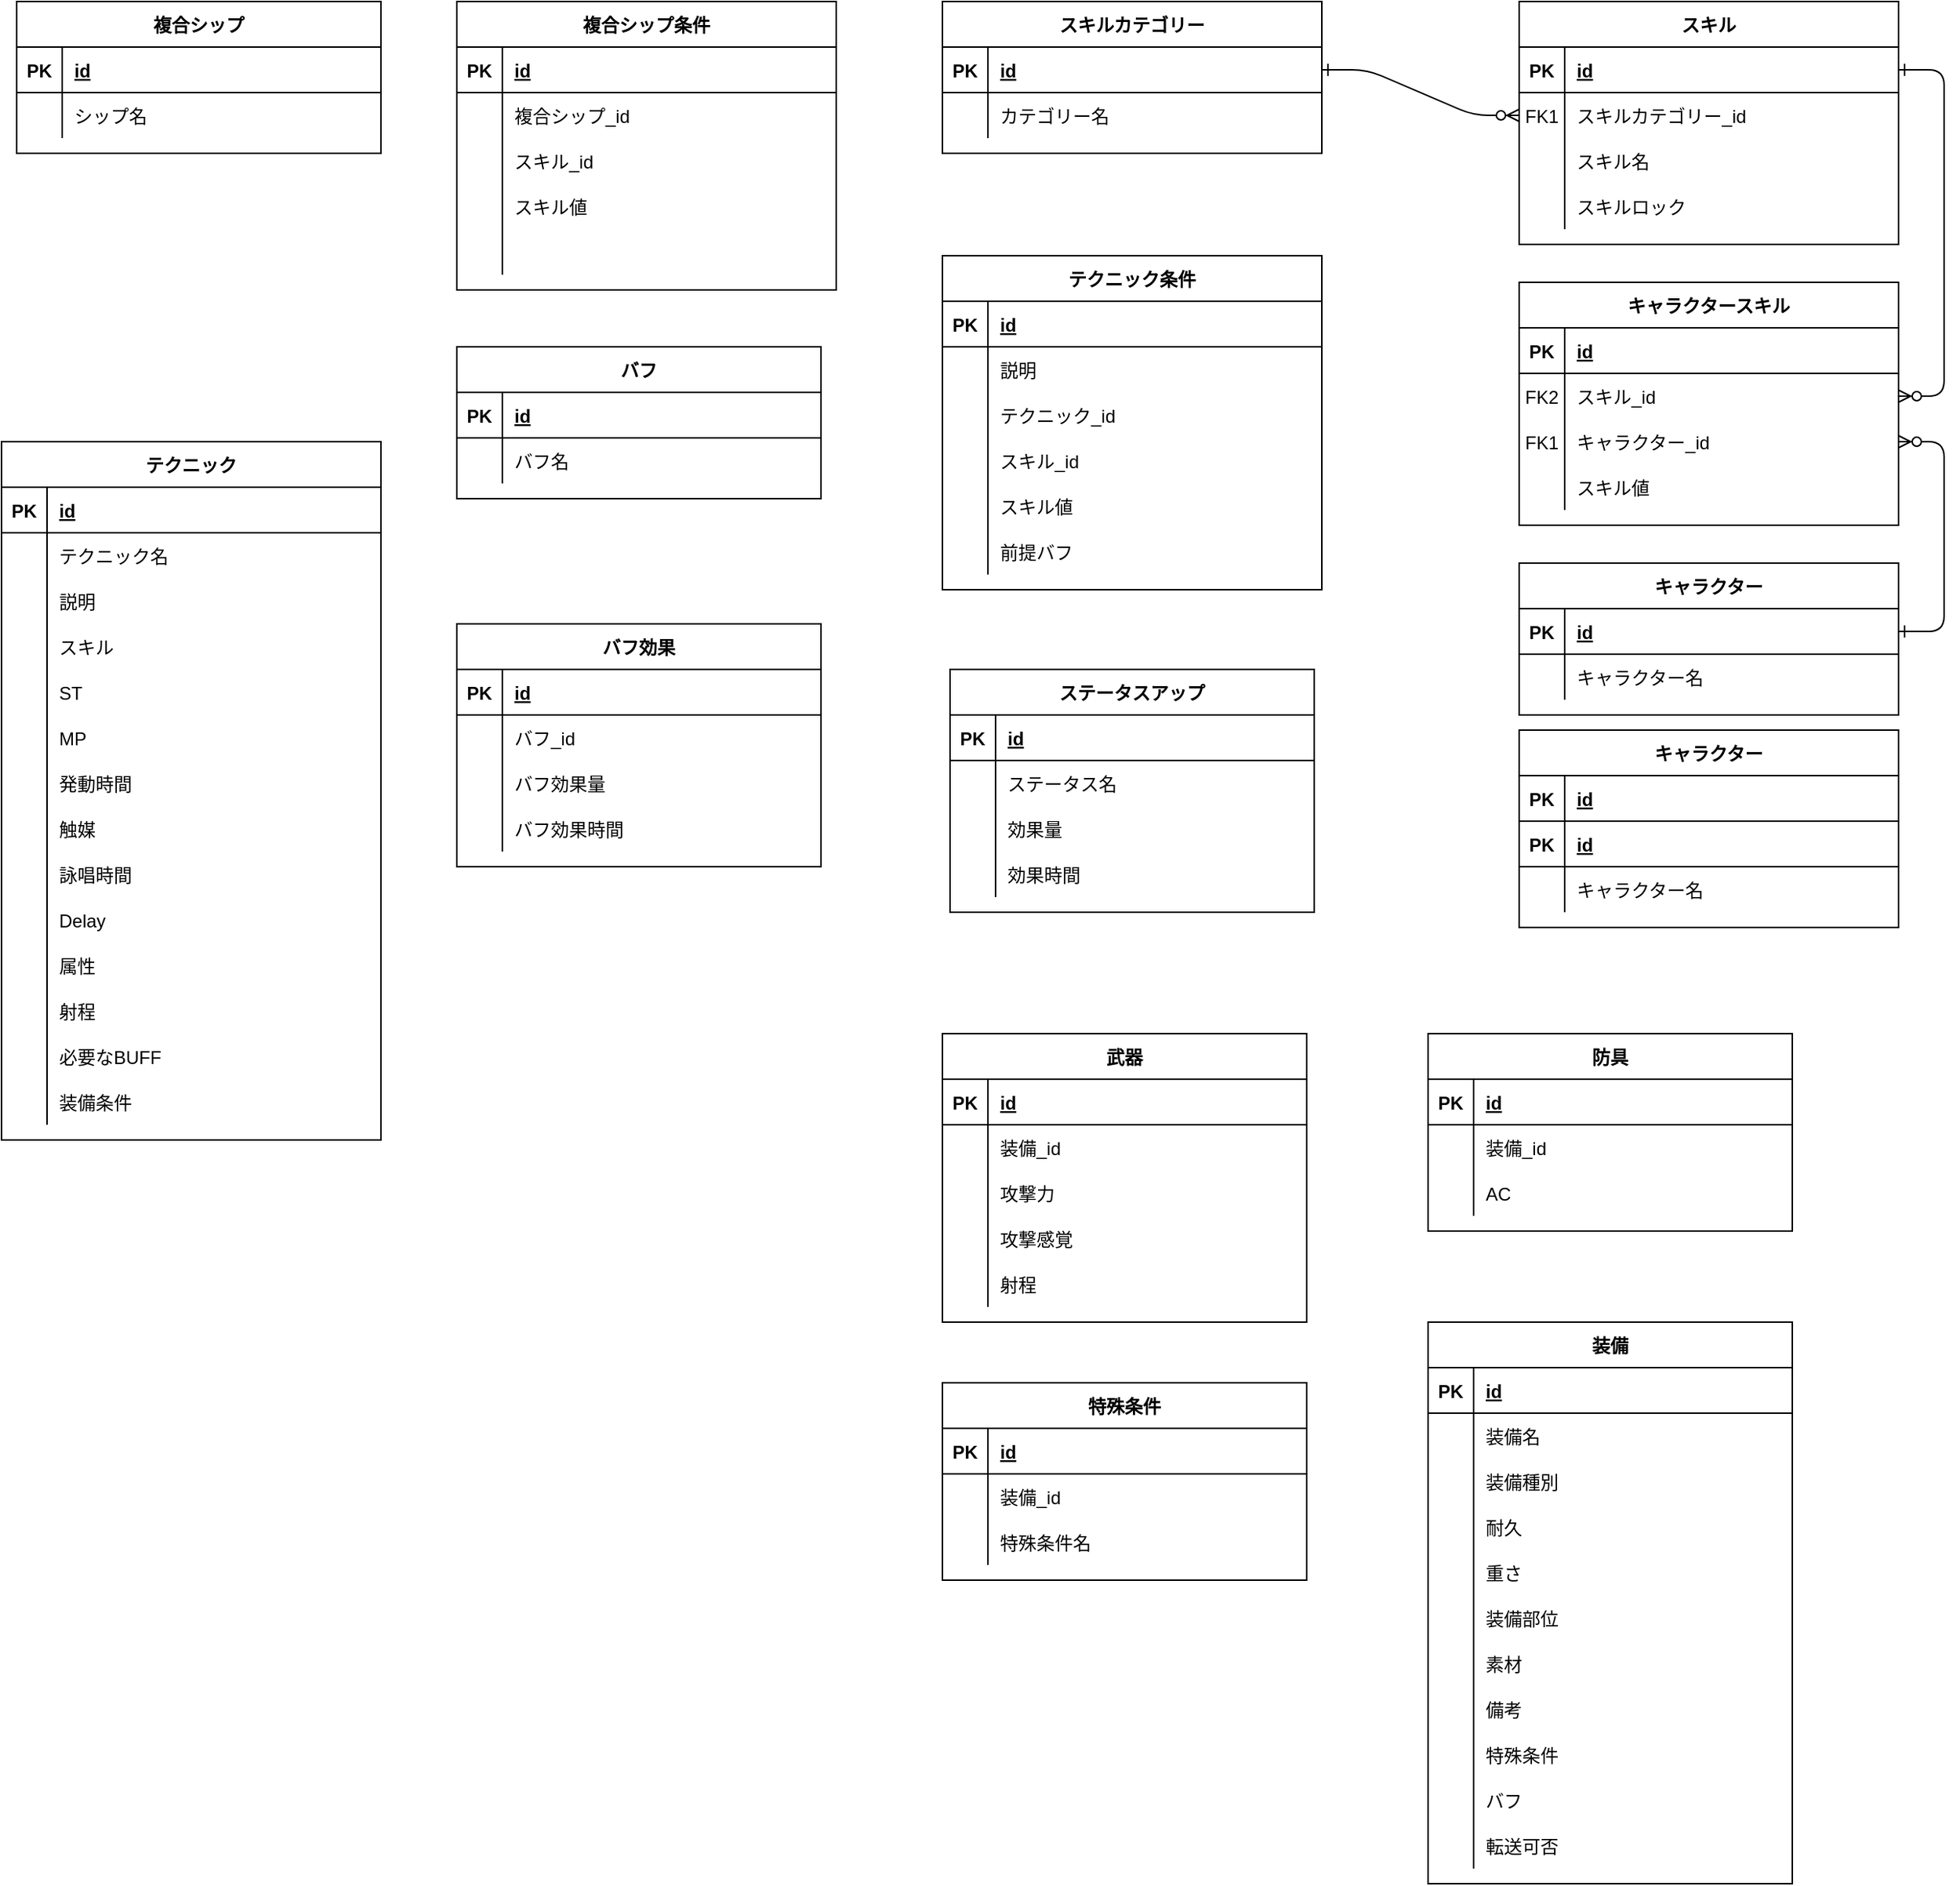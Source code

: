 <mxfile version="24.8.4">
  <diagram id="R2lEEEUBdFMjLlhIrx00" name="Page-1">
    <mxGraphModel dx="2350" dy="746" grid="1" gridSize="10" guides="1" tooltips="1" connect="1" arrows="1" fold="1" page="1" pageScale="1" pageWidth="850" pageHeight="1100" math="0" shadow="0" extFonts="Permanent Marker^https://fonts.googleapis.com/css?family=Permanent+Marker">
      <root>
        <mxCell id="0" />
        <mxCell id="1" parent="0" />
        <mxCell id="C-vyLk0tnHw3VtMMgP7b-1" value="" style="edgeStyle=entityRelationEdgeStyle;endArrow=ERzeroToMany;startArrow=ERone;endFill=1;startFill=0;exitX=1;exitY=0.5;exitDx=0;exitDy=0;" parent="1" source="C-vyLk0tnHw3VtMMgP7b-24" target="ulQJK-zfFeqmVUi--IIE-47" edge="1">
          <mxGeometry width="100" height="100" relative="1" as="geometry">
            <mxPoint x="840" y="620" as="sourcePoint" />
            <mxPoint x="840" y="390" as="targetPoint" />
          </mxGeometry>
        </mxCell>
        <mxCell id="C-vyLk0tnHw3VtMMgP7b-23" value="スキル" style="shape=table;startSize=30;container=1;collapsible=1;childLayout=tableLayout;fixedRows=1;rowLines=0;fontStyle=1;align=center;resizeLast=1;" parent="1" vertex="1">
          <mxGeometry x="460" y="250" width="250" height="160" as="geometry" />
        </mxCell>
        <mxCell id="C-vyLk0tnHw3VtMMgP7b-24" value="" style="shape=partialRectangle;collapsible=0;dropTarget=0;pointerEvents=0;fillColor=none;points=[[0,0.5],[1,0.5]];portConstraint=eastwest;top=0;left=0;right=0;bottom=1;" parent="C-vyLk0tnHw3VtMMgP7b-23" vertex="1">
          <mxGeometry y="30" width="250" height="30" as="geometry" />
        </mxCell>
        <mxCell id="C-vyLk0tnHw3VtMMgP7b-25" value="PK" style="shape=partialRectangle;overflow=hidden;connectable=0;fillColor=none;top=0;left=0;bottom=0;right=0;fontStyle=1;" parent="C-vyLk0tnHw3VtMMgP7b-24" vertex="1">
          <mxGeometry width="30" height="30" as="geometry">
            <mxRectangle width="30" height="30" as="alternateBounds" />
          </mxGeometry>
        </mxCell>
        <mxCell id="C-vyLk0tnHw3VtMMgP7b-26" value="id" style="shape=partialRectangle;overflow=hidden;connectable=0;fillColor=none;top=0;left=0;bottom=0;right=0;align=left;spacingLeft=6;fontStyle=5;" parent="C-vyLk0tnHw3VtMMgP7b-24" vertex="1">
          <mxGeometry x="30" width="220" height="30" as="geometry">
            <mxRectangle width="220" height="30" as="alternateBounds" />
          </mxGeometry>
        </mxCell>
        <mxCell id="C-vyLk0tnHw3VtMMgP7b-27" value="" style="shape=partialRectangle;collapsible=0;dropTarget=0;pointerEvents=0;fillColor=none;points=[[0,0.5],[1,0.5]];portConstraint=eastwest;top=0;left=0;right=0;bottom=0;" parent="C-vyLk0tnHw3VtMMgP7b-23" vertex="1">
          <mxGeometry y="60" width="250" height="30" as="geometry" />
        </mxCell>
        <mxCell id="C-vyLk0tnHw3VtMMgP7b-28" value="FK1" style="shape=partialRectangle;overflow=hidden;connectable=0;fillColor=none;top=0;left=0;bottom=0;right=0;" parent="C-vyLk0tnHw3VtMMgP7b-27" vertex="1">
          <mxGeometry width="30" height="30" as="geometry">
            <mxRectangle width="30" height="30" as="alternateBounds" />
          </mxGeometry>
        </mxCell>
        <mxCell id="C-vyLk0tnHw3VtMMgP7b-29" value="スキルカテゴリー_id" style="shape=partialRectangle;overflow=hidden;connectable=0;fillColor=none;top=0;left=0;bottom=0;right=0;align=left;spacingLeft=6;" parent="C-vyLk0tnHw3VtMMgP7b-27" vertex="1">
          <mxGeometry x="30" width="220" height="30" as="geometry">
            <mxRectangle width="220" height="30" as="alternateBounds" />
          </mxGeometry>
        </mxCell>
        <mxCell id="ulQJK-zfFeqmVUi--IIE-4" style="shape=partialRectangle;collapsible=0;dropTarget=0;pointerEvents=0;fillColor=none;points=[[0,0.5],[1,0.5]];portConstraint=eastwest;top=0;left=0;right=0;bottom=0;" vertex="1" parent="C-vyLk0tnHw3VtMMgP7b-23">
          <mxGeometry y="90" width="250" height="30" as="geometry" />
        </mxCell>
        <mxCell id="ulQJK-zfFeqmVUi--IIE-5" style="shape=partialRectangle;overflow=hidden;connectable=0;fillColor=none;top=0;left=0;bottom=0;right=0;" vertex="1" parent="ulQJK-zfFeqmVUi--IIE-4">
          <mxGeometry width="30" height="30" as="geometry">
            <mxRectangle width="30" height="30" as="alternateBounds" />
          </mxGeometry>
        </mxCell>
        <mxCell id="ulQJK-zfFeqmVUi--IIE-6" value="スキル名" style="shape=partialRectangle;overflow=hidden;connectable=0;fillColor=none;top=0;left=0;bottom=0;right=0;align=left;spacingLeft=6;" vertex="1" parent="ulQJK-zfFeqmVUi--IIE-4">
          <mxGeometry x="30" width="220" height="30" as="geometry">
            <mxRectangle width="220" height="30" as="alternateBounds" />
          </mxGeometry>
        </mxCell>
        <mxCell id="ulQJK-zfFeqmVUi--IIE-10" style="shape=partialRectangle;collapsible=0;dropTarget=0;pointerEvents=0;fillColor=none;points=[[0,0.5],[1,0.5]];portConstraint=eastwest;top=0;left=0;right=0;bottom=0;" vertex="1" parent="C-vyLk0tnHw3VtMMgP7b-23">
          <mxGeometry y="120" width="250" height="30" as="geometry" />
        </mxCell>
        <mxCell id="ulQJK-zfFeqmVUi--IIE-11" style="shape=partialRectangle;overflow=hidden;connectable=0;fillColor=none;top=0;left=0;bottom=0;right=0;" vertex="1" parent="ulQJK-zfFeqmVUi--IIE-10">
          <mxGeometry width="30" height="30" as="geometry">
            <mxRectangle width="30" height="30" as="alternateBounds" />
          </mxGeometry>
        </mxCell>
        <mxCell id="ulQJK-zfFeqmVUi--IIE-12" value="スキルロック" style="shape=partialRectangle;overflow=hidden;connectable=0;fillColor=none;top=0;left=0;bottom=0;right=0;align=left;spacingLeft=6;" vertex="1" parent="ulQJK-zfFeqmVUi--IIE-10">
          <mxGeometry x="30" width="220" height="30" as="geometry">
            <mxRectangle width="220" height="30" as="alternateBounds" />
          </mxGeometry>
        </mxCell>
        <mxCell id="ulQJK-zfFeqmVUi--IIE-13" value="キャラクター" style="shape=table;startSize=30;container=1;collapsible=1;childLayout=tableLayout;fixedRows=1;rowLines=0;fontStyle=1;align=center;resizeLast=1;" vertex="1" parent="1">
          <mxGeometry x="460" y="620" width="250" height="100" as="geometry" />
        </mxCell>
        <mxCell id="ulQJK-zfFeqmVUi--IIE-14" value="" style="shape=partialRectangle;collapsible=0;dropTarget=0;pointerEvents=0;fillColor=none;points=[[0,0.5],[1,0.5]];portConstraint=eastwest;top=0;left=0;right=0;bottom=1;" vertex="1" parent="ulQJK-zfFeqmVUi--IIE-13">
          <mxGeometry y="30" width="250" height="30" as="geometry" />
        </mxCell>
        <mxCell id="ulQJK-zfFeqmVUi--IIE-15" value="PK" style="shape=partialRectangle;overflow=hidden;connectable=0;fillColor=none;top=0;left=0;bottom=0;right=0;fontStyle=1;" vertex="1" parent="ulQJK-zfFeqmVUi--IIE-14">
          <mxGeometry width="30" height="30" as="geometry">
            <mxRectangle width="30" height="30" as="alternateBounds" />
          </mxGeometry>
        </mxCell>
        <mxCell id="ulQJK-zfFeqmVUi--IIE-16" value="id" style="shape=partialRectangle;overflow=hidden;connectable=0;fillColor=none;top=0;left=0;bottom=0;right=0;align=left;spacingLeft=6;fontStyle=5;" vertex="1" parent="ulQJK-zfFeqmVUi--IIE-14">
          <mxGeometry x="30" width="220" height="30" as="geometry">
            <mxRectangle width="220" height="30" as="alternateBounds" />
          </mxGeometry>
        </mxCell>
        <mxCell id="ulQJK-zfFeqmVUi--IIE-26" style="shape=partialRectangle;collapsible=0;dropTarget=0;pointerEvents=0;fillColor=none;points=[[0,0.5],[1,0.5]];portConstraint=eastwest;top=0;left=0;right=0;bottom=0;" vertex="1" parent="ulQJK-zfFeqmVUi--IIE-13">
          <mxGeometry y="60" width="250" height="30" as="geometry" />
        </mxCell>
        <mxCell id="ulQJK-zfFeqmVUi--IIE-27" style="shape=partialRectangle;overflow=hidden;connectable=0;fillColor=none;top=0;left=0;bottom=0;right=0;" vertex="1" parent="ulQJK-zfFeqmVUi--IIE-26">
          <mxGeometry width="30" height="30" as="geometry">
            <mxRectangle width="30" height="30" as="alternateBounds" />
          </mxGeometry>
        </mxCell>
        <mxCell id="ulQJK-zfFeqmVUi--IIE-28" value="キャラクター名" style="shape=partialRectangle;overflow=hidden;connectable=0;fillColor=none;top=0;left=0;bottom=0;right=0;align=left;spacingLeft=6;" vertex="1" parent="ulQJK-zfFeqmVUi--IIE-26">
          <mxGeometry x="30" width="220" height="30" as="geometry">
            <mxRectangle width="220" height="30" as="alternateBounds" />
          </mxGeometry>
        </mxCell>
        <mxCell id="ulQJK-zfFeqmVUi--IIE-40" value="キャラクタースキル" style="shape=table;startSize=30;container=1;collapsible=1;childLayout=tableLayout;fixedRows=1;rowLines=0;fontStyle=1;align=center;resizeLast=1;" vertex="1" parent="1">
          <mxGeometry x="460" y="435" width="250" height="160" as="geometry" />
        </mxCell>
        <mxCell id="ulQJK-zfFeqmVUi--IIE-41" value="" style="shape=partialRectangle;collapsible=0;dropTarget=0;pointerEvents=0;fillColor=none;points=[[0,0.5],[1,0.5]];portConstraint=eastwest;top=0;left=0;right=0;bottom=1;" vertex="1" parent="ulQJK-zfFeqmVUi--IIE-40">
          <mxGeometry y="30" width="250" height="30" as="geometry" />
        </mxCell>
        <mxCell id="ulQJK-zfFeqmVUi--IIE-42" value="PK" style="shape=partialRectangle;overflow=hidden;connectable=0;fillColor=none;top=0;left=0;bottom=0;right=0;fontStyle=1;" vertex="1" parent="ulQJK-zfFeqmVUi--IIE-41">
          <mxGeometry width="30" height="30" as="geometry">
            <mxRectangle width="30" height="30" as="alternateBounds" />
          </mxGeometry>
        </mxCell>
        <mxCell id="ulQJK-zfFeqmVUi--IIE-43" value="id" style="shape=partialRectangle;overflow=hidden;connectable=0;fillColor=none;top=0;left=0;bottom=0;right=0;align=left;spacingLeft=6;fontStyle=5;" vertex="1" parent="ulQJK-zfFeqmVUi--IIE-41">
          <mxGeometry x="30" width="220" height="30" as="geometry">
            <mxRectangle width="220" height="30" as="alternateBounds" />
          </mxGeometry>
        </mxCell>
        <mxCell id="ulQJK-zfFeqmVUi--IIE-47" style="shape=partialRectangle;collapsible=0;dropTarget=0;pointerEvents=0;fillColor=none;points=[[0,0.5],[1,0.5]];portConstraint=eastwest;top=0;left=0;right=0;bottom=0;" vertex="1" parent="ulQJK-zfFeqmVUi--IIE-40">
          <mxGeometry y="60" width="250" height="30" as="geometry" />
        </mxCell>
        <mxCell id="ulQJK-zfFeqmVUi--IIE-48" value="FK2" style="shape=partialRectangle;overflow=hidden;connectable=0;fillColor=none;top=0;left=0;bottom=0;right=0;" vertex="1" parent="ulQJK-zfFeqmVUi--IIE-47">
          <mxGeometry width="30" height="30" as="geometry">
            <mxRectangle width="30" height="30" as="alternateBounds" />
          </mxGeometry>
        </mxCell>
        <mxCell id="ulQJK-zfFeqmVUi--IIE-49" value="スキル_id" style="shape=partialRectangle;overflow=hidden;connectable=0;fillColor=none;top=0;left=0;bottom=0;right=0;align=left;spacingLeft=6;" vertex="1" parent="ulQJK-zfFeqmVUi--IIE-47">
          <mxGeometry x="30" width="220" height="30" as="geometry">
            <mxRectangle width="220" height="30" as="alternateBounds" />
          </mxGeometry>
        </mxCell>
        <mxCell id="ulQJK-zfFeqmVUi--IIE-44" value="" style="shape=partialRectangle;collapsible=0;dropTarget=0;pointerEvents=0;fillColor=none;points=[[0,0.5],[1,0.5]];portConstraint=eastwest;top=0;left=0;right=0;bottom=0;" vertex="1" parent="ulQJK-zfFeqmVUi--IIE-40">
          <mxGeometry y="90" width="250" height="30" as="geometry" />
        </mxCell>
        <mxCell id="ulQJK-zfFeqmVUi--IIE-45" value="FK1" style="shape=partialRectangle;overflow=hidden;connectable=0;fillColor=none;top=0;left=0;bottom=0;right=0;" vertex="1" parent="ulQJK-zfFeqmVUi--IIE-44">
          <mxGeometry width="30" height="30" as="geometry">
            <mxRectangle width="30" height="30" as="alternateBounds" />
          </mxGeometry>
        </mxCell>
        <mxCell id="ulQJK-zfFeqmVUi--IIE-46" value="キャラクター_id" style="shape=partialRectangle;overflow=hidden;connectable=0;fillColor=none;top=0;left=0;bottom=0;right=0;align=left;spacingLeft=6;" vertex="1" parent="ulQJK-zfFeqmVUi--IIE-44">
          <mxGeometry x="30" width="220" height="30" as="geometry">
            <mxRectangle width="220" height="30" as="alternateBounds" />
          </mxGeometry>
        </mxCell>
        <mxCell id="ulQJK-zfFeqmVUi--IIE-50" value="" style="shape=partialRectangle;collapsible=0;dropTarget=0;pointerEvents=0;fillColor=none;points=[[0,0.5],[1,0.5]];portConstraint=eastwest;top=0;left=0;right=0;bottom=0;" vertex="1" parent="ulQJK-zfFeqmVUi--IIE-40">
          <mxGeometry y="120" width="250" height="30" as="geometry" />
        </mxCell>
        <mxCell id="ulQJK-zfFeqmVUi--IIE-51" value="" style="shape=partialRectangle;overflow=hidden;connectable=0;fillColor=none;top=0;left=0;bottom=0;right=0;" vertex="1" parent="ulQJK-zfFeqmVUi--IIE-50">
          <mxGeometry width="30" height="30" as="geometry">
            <mxRectangle width="30" height="30" as="alternateBounds" />
          </mxGeometry>
        </mxCell>
        <mxCell id="ulQJK-zfFeqmVUi--IIE-52" value="スキル値" style="shape=partialRectangle;overflow=hidden;connectable=0;fillColor=none;top=0;left=0;bottom=0;right=0;align=left;spacingLeft=6;" vertex="1" parent="ulQJK-zfFeqmVUi--IIE-50">
          <mxGeometry x="30" width="220" height="30" as="geometry">
            <mxRectangle width="220" height="30" as="alternateBounds" />
          </mxGeometry>
        </mxCell>
        <mxCell id="ulQJK-zfFeqmVUi--IIE-53" value="" style="edgeStyle=entityRelationEdgeStyle;endArrow=ERzeroToMany;startArrow=ERone;endFill=1;startFill=0;exitX=1;exitY=0.5;exitDx=0;exitDy=0;entryX=1;entryY=0.5;entryDx=0;entryDy=0;" edge="1" parent="1" source="ulQJK-zfFeqmVUi--IIE-14" target="ulQJK-zfFeqmVUi--IIE-44">
          <mxGeometry width="100" height="100" relative="1" as="geometry">
            <mxPoint x="805" y="800" as="sourcePoint" />
            <mxPoint x="805" y="570" as="targetPoint" />
          </mxGeometry>
        </mxCell>
        <mxCell id="ulQJK-zfFeqmVUi--IIE-54" value="スキルカテゴリー" style="shape=table;startSize=30;container=1;collapsible=1;childLayout=tableLayout;fixedRows=1;rowLines=0;fontStyle=1;align=center;resizeLast=1;" vertex="1" parent="1">
          <mxGeometry x="80" y="250" width="250" height="100" as="geometry" />
        </mxCell>
        <mxCell id="ulQJK-zfFeqmVUi--IIE-55" value="" style="shape=partialRectangle;collapsible=0;dropTarget=0;pointerEvents=0;fillColor=none;points=[[0,0.5],[1,0.5]];portConstraint=eastwest;top=0;left=0;right=0;bottom=1;" vertex="1" parent="ulQJK-zfFeqmVUi--IIE-54">
          <mxGeometry y="30" width="250" height="30" as="geometry" />
        </mxCell>
        <mxCell id="ulQJK-zfFeqmVUi--IIE-56" value="PK" style="shape=partialRectangle;overflow=hidden;connectable=0;fillColor=none;top=0;left=0;bottom=0;right=0;fontStyle=1;" vertex="1" parent="ulQJK-zfFeqmVUi--IIE-55">
          <mxGeometry width="30" height="30" as="geometry">
            <mxRectangle width="30" height="30" as="alternateBounds" />
          </mxGeometry>
        </mxCell>
        <mxCell id="ulQJK-zfFeqmVUi--IIE-57" value="id" style="shape=partialRectangle;overflow=hidden;connectable=0;fillColor=none;top=0;left=0;bottom=0;right=0;align=left;spacingLeft=6;fontStyle=5;" vertex="1" parent="ulQJK-zfFeqmVUi--IIE-55">
          <mxGeometry x="30" width="220" height="30" as="geometry">
            <mxRectangle width="220" height="30" as="alternateBounds" />
          </mxGeometry>
        </mxCell>
        <mxCell id="ulQJK-zfFeqmVUi--IIE-67" style="shape=partialRectangle;collapsible=0;dropTarget=0;pointerEvents=0;fillColor=none;points=[[0,0.5],[1,0.5]];portConstraint=eastwest;top=0;left=0;right=0;bottom=0;" vertex="1" parent="ulQJK-zfFeqmVUi--IIE-54">
          <mxGeometry y="60" width="250" height="30" as="geometry" />
        </mxCell>
        <mxCell id="ulQJK-zfFeqmVUi--IIE-68" style="shape=partialRectangle;overflow=hidden;connectable=0;fillColor=none;top=0;left=0;bottom=0;right=0;" vertex="1" parent="ulQJK-zfFeqmVUi--IIE-67">
          <mxGeometry width="30" height="30" as="geometry">
            <mxRectangle width="30" height="30" as="alternateBounds" />
          </mxGeometry>
        </mxCell>
        <mxCell id="ulQJK-zfFeqmVUi--IIE-69" value="カテゴリー名" style="shape=partialRectangle;overflow=hidden;connectable=0;fillColor=none;top=0;left=0;bottom=0;right=0;align=left;spacingLeft=6;" vertex="1" parent="ulQJK-zfFeqmVUi--IIE-67">
          <mxGeometry x="30" width="220" height="30" as="geometry">
            <mxRectangle width="220" height="30" as="alternateBounds" />
          </mxGeometry>
        </mxCell>
        <mxCell id="ulQJK-zfFeqmVUi--IIE-70" value="" style="edgeStyle=entityRelationEdgeStyle;endArrow=ERzeroToMany;startArrow=ERone;endFill=1;startFill=0;" edge="1" parent="1" source="ulQJK-zfFeqmVUi--IIE-55" target="C-vyLk0tnHw3VtMMgP7b-27">
          <mxGeometry width="100" height="100" relative="1" as="geometry">
            <mxPoint x="500" y="340" as="sourcePoint" />
            <mxPoint x="540" y="480" as="targetPoint" />
          </mxGeometry>
        </mxCell>
        <mxCell id="ulQJK-zfFeqmVUi--IIE-71" value="テクニック" style="shape=table;startSize=30;container=1;collapsible=1;childLayout=tableLayout;fixedRows=1;rowLines=0;fontStyle=1;align=center;resizeLast=1;" vertex="1" parent="1">
          <mxGeometry x="-540" y="540" width="250" height="460" as="geometry" />
        </mxCell>
        <mxCell id="ulQJK-zfFeqmVUi--IIE-72" value="" style="shape=partialRectangle;collapsible=0;dropTarget=0;pointerEvents=0;fillColor=none;points=[[0,0.5],[1,0.5]];portConstraint=eastwest;top=0;left=0;right=0;bottom=1;" vertex="1" parent="ulQJK-zfFeqmVUi--IIE-71">
          <mxGeometry y="30" width="250" height="30" as="geometry" />
        </mxCell>
        <mxCell id="ulQJK-zfFeqmVUi--IIE-73" value="PK" style="shape=partialRectangle;overflow=hidden;connectable=0;fillColor=none;top=0;left=0;bottom=0;right=0;fontStyle=1;" vertex="1" parent="ulQJK-zfFeqmVUi--IIE-72">
          <mxGeometry width="30" height="30" as="geometry">
            <mxRectangle width="30" height="30" as="alternateBounds" />
          </mxGeometry>
        </mxCell>
        <mxCell id="ulQJK-zfFeqmVUi--IIE-74" value="id" style="shape=partialRectangle;overflow=hidden;connectable=0;fillColor=none;top=0;left=0;bottom=0;right=0;align=left;spacingLeft=6;fontStyle=5;" vertex="1" parent="ulQJK-zfFeqmVUi--IIE-72">
          <mxGeometry x="30" width="220" height="30" as="geometry">
            <mxRectangle width="220" height="30" as="alternateBounds" />
          </mxGeometry>
        </mxCell>
        <mxCell id="ulQJK-zfFeqmVUi--IIE-75" style="shape=partialRectangle;collapsible=0;dropTarget=0;pointerEvents=0;fillColor=none;points=[[0,0.5],[1,0.5]];portConstraint=eastwest;top=0;left=0;right=0;bottom=0;" vertex="1" parent="ulQJK-zfFeqmVUi--IIE-71">
          <mxGeometry y="60" width="250" height="30" as="geometry" />
        </mxCell>
        <mxCell id="ulQJK-zfFeqmVUi--IIE-76" style="shape=partialRectangle;overflow=hidden;connectable=0;fillColor=none;top=0;left=0;bottom=0;right=0;" vertex="1" parent="ulQJK-zfFeqmVUi--IIE-75">
          <mxGeometry width="30" height="30" as="geometry">
            <mxRectangle width="30" height="30" as="alternateBounds" />
          </mxGeometry>
        </mxCell>
        <mxCell id="ulQJK-zfFeqmVUi--IIE-77" value="テクニック名" style="shape=partialRectangle;overflow=hidden;connectable=0;fillColor=none;top=0;left=0;bottom=0;right=0;align=left;spacingLeft=6;" vertex="1" parent="ulQJK-zfFeqmVUi--IIE-75">
          <mxGeometry x="30" width="220" height="30" as="geometry">
            <mxRectangle width="220" height="30" as="alternateBounds" />
          </mxGeometry>
        </mxCell>
        <mxCell id="ulQJK-zfFeqmVUi--IIE-91" style="shape=partialRectangle;collapsible=0;dropTarget=0;pointerEvents=0;fillColor=none;points=[[0,0.5],[1,0.5]];portConstraint=eastwest;top=0;left=0;right=0;bottom=0;" vertex="1" parent="ulQJK-zfFeqmVUi--IIE-71">
          <mxGeometry y="90" width="250" height="30" as="geometry" />
        </mxCell>
        <mxCell id="ulQJK-zfFeqmVUi--IIE-92" style="shape=partialRectangle;overflow=hidden;connectable=0;fillColor=none;top=0;left=0;bottom=0;right=0;" vertex="1" parent="ulQJK-zfFeqmVUi--IIE-91">
          <mxGeometry width="30" height="30" as="geometry">
            <mxRectangle width="30" height="30" as="alternateBounds" />
          </mxGeometry>
        </mxCell>
        <mxCell id="ulQJK-zfFeqmVUi--IIE-93" value="説明" style="shape=partialRectangle;overflow=hidden;connectable=0;fillColor=none;top=0;left=0;bottom=0;right=0;align=left;spacingLeft=6;" vertex="1" parent="ulQJK-zfFeqmVUi--IIE-91">
          <mxGeometry x="30" width="220" height="30" as="geometry">
            <mxRectangle width="220" height="30" as="alternateBounds" />
          </mxGeometry>
        </mxCell>
        <mxCell id="ulQJK-zfFeqmVUi--IIE-88" style="shape=partialRectangle;collapsible=0;dropTarget=0;pointerEvents=0;fillColor=none;points=[[0,0.5],[1,0.5]];portConstraint=eastwest;top=0;left=0;right=0;bottom=0;" vertex="1" parent="ulQJK-zfFeqmVUi--IIE-71">
          <mxGeometry y="120" width="250" height="30" as="geometry" />
        </mxCell>
        <mxCell id="ulQJK-zfFeqmVUi--IIE-89" style="shape=partialRectangle;overflow=hidden;connectable=0;fillColor=none;top=0;left=0;bottom=0;right=0;" vertex="1" parent="ulQJK-zfFeqmVUi--IIE-88">
          <mxGeometry width="30" height="30" as="geometry">
            <mxRectangle width="30" height="30" as="alternateBounds" />
          </mxGeometry>
        </mxCell>
        <mxCell id="ulQJK-zfFeqmVUi--IIE-90" value="スキル" style="shape=partialRectangle;overflow=hidden;connectable=0;fillColor=none;top=0;left=0;bottom=0;right=0;align=left;spacingLeft=6;" vertex="1" parent="ulQJK-zfFeqmVUi--IIE-88">
          <mxGeometry x="30" width="220" height="30" as="geometry">
            <mxRectangle width="220" height="30" as="alternateBounds" />
          </mxGeometry>
        </mxCell>
        <mxCell id="ulQJK-zfFeqmVUi--IIE-85" style="shape=partialRectangle;collapsible=0;dropTarget=0;pointerEvents=0;fillColor=none;points=[[0,0.5],[1,0.5]];portConstraint=eastwest;top=0;left=0;right=0;bottom=0;" vertex="1" parent="ulQJK-zfFeqmVUi--IIE-71">
          <mxGeometry y="150" width="250" height="30" as="geometry" />
        </mxCell>
        <mxCell id="ulQJK-zfFeqmVUi--IIE-86" style="shape=partialRectangle;overflow=hidden;connectable=0;fillColor=none;top=0;left=0;bottom=0;right=0;" vertex="1" parent="ulQJK-zfFeqmVUi--IIE-85">
          <mxGeometry width="30" height="30" as="geometry">
            <mxRectangle width="30" height="30" as="alternateBounds" />
          </mxGeometry>
        </mxCell>
        <mxCell id="ulQJK-zfFeqmVUi--IIE-87" value="ST" style="shape=partialRectangle;overflow=hidden;connectable=0;fillColor=none;top=0;left=0;bottom=0;right=0;align=left;spacingLeft=6;" vertex="1" parent="ulQJK-zfFeqmVUi--IIE-85">
          <mxGeometry x="30" width="220" height="30" as="geometry">
            <mxRectangle width="220" height="30" as="alternateBounds" />
          </mxGeometry>
        </mxCell>
        <mxCell id="ulQJK-zfFeqmVUi--IIE-82" style="shape=partialRectangle;collapsible=0;dropTarget=0;pointerEvents=0;fillColor=none;points=[[0,0.5],[1,0.5]];portConstraint=eastwest;top=0;left=0;right=0;bottom=0;" vertex="1" parent="ulQJK-zfFeqmVUi--IIE-71">
          <mxGeometry y="180" width="250" height="30" as="geometry" />
        </mxCell>
        <mxCell id="ulQJK-zfFeqmVUi--IIE-83" style="shape=partialRectangle;overflow=hidden;connectable=0;fillColor=none;top=0;left=0;bottom=0;right=0;" vertex="1" parent="ulQJK-zfFeqmVUi--IIE-82">
          <mxGeometry width="30" height="30" as="geometry">
            <mxRectangle width="30" height="30" as="alternateBounds" />
          </mxGeometry>
        </mxCell>
        <mxCell id="ulQJK-zfFeqmVUi--IIE-84" value="MP" style="shape=partialRectangle;overflow=hidden;connectable=0;fillColor=none;top=0;left=0;bottom=0;right=0;align=left;spacingLeft=6;" vertex="1" parent="ulQJK-zfFeqmVUi--IIE-82">
          <mxGeometry x="30" width="220" height="30" as="geometry">
            <mxRectangle width="220" height="30" as="alternateBounds" />
          </mxGeometry>
        </mxCell>
        <mxCell id="ulQJK-zfFeqmVUi--IIE-79" style="shape=partialRectangle;collapsible=0;dropTarget=0;pointerEvents=0;fillColor=none;points=[[0,0.5],[1,0.5]];portConstraint=eastwest;top=0;left=0;right=0;bottom=0;" vertex="1" parent="ulQJK-zfFeqmVUi--IIE-71">
          <mxGeometry y="210" width="250" height="30" as="geometry" />
        </mxCell>
        <mxCell id="ulQJK-zfFeqmVUi--IIE-80" style="shape=partialRectangle;overflow=hidden;connectable=0;fillColor=none;top=0;left=0;bottom=0;right=0;" vertex="1" parent="ulQJK-zfFeqmVUi--IIE-79">
          <mxGeometry width="30" height="30" as="geometry">
            <mxRectangle width="30" height="30" as="alternateBounds" />
          </mxGeometry>
        </mxCell>
        <mxCell id="ulQJK-zfFeqmVUi--IIE-81" value="発動時間" style="shape=partialRectangle;overflow=hidden;connectable=0;fillColor=none;top=0;left=0;bottom=0;right=0;align=left;spacingLeft=6;" vertex="1" parent="ulQJK-zfFeqmVUi--IIE-79">
          <mxGeometry x="30" width="220" height="30" as="geometry">
            <mxRectangle width="220" height="30" as="alternateBounds" />
          </mxGeometry>
        </mxCell>
        <mxCell id="ulQJK-zfFeqmVUi--IIE-166" style="shape=partialRectangle;collapsible=0;dropTarget=0;pointerEvents=0;fillColor=none;points=[[0,0.5],[1,0.5]];portConstraint=eastwest;top=0;left=0;right=0;bottom=0;" vertex="1" parent="ulQJK-zfFeqmVUi--IIE-71">
          <mxGeometry y="240" width="250" height="30" as="geometry" />
        </mxCell>
        <mxCell id="ulQJK-zfFeqmVUi--IIE-167" style="shape=partialRectangle;overflow=hidden;connectable=0;fillColor=none;top=0;left=0;bottom=0;right=0;" vertex="1" parent="ulQJK-zfFeqmVUi--IIE-166">
          <mxGeometry width="30" height="30" as="geometry">
            <mxRectangle width="30" height="30" as="alternateBounds" />
          </mxGeometry>
        </mxCell>
        <mxCell id="ulQJK-zfFeqmVUi--IIE-168" value="触媒" style="shape=partialRectangle;overflow=hidden;connectable=0;fillColor=none;top=0;left=0;bottom=0;right=0;align=left;spacingLeft=6;" vertex="1" parent="ulQJK-zfFeqmVUi--IIE-166">
          <mxGeometry x="30" width="220" height="30" as="geometry">
            <mxRectangle width="220" height="30" as="alternateBounds" />
          </mxGeometry>
        </mxCell>
        <mxCell id="ulQJK-zfFeqmVUi--IIE-163" style="shape=partialRectangle;collapsible=0;dropTarget=0;pointerEvents=0;fillColor=none;points=[[0,0.5],[1,0.5]];portConstraint=eastwest;top=0;left=0;right=0;bottom=0;" vertex="1" parent="ulQJK-zfFeqmVUi--IIE-71">
          <mxGeometry y="270" width="250" height="30" as="geometry" />
        </mxCell>
        <mxCell id="ulQJK-zfFeqmVUi--IIE-164" style="shape=partialRectangle;overflow=hidden;connectable=0;fillColor=none;top=0;left=0;bottom=0;right=0;" vertex="1" parent="ulQJK-zfFeqmVUi--IIE-163">
          <mxGeometry width="30" height="30" as="geometry">
            <mxRectangle width="30" height="30" as="alternateBounds" />
          </mxGeometry>
        </mxCell>
        <mxCell id="ulQJK-zfFeqmVUi--IIE-165" value="詠唱時間" style="shape=partialRectangle;overflow=hidden;connectable=0;fillColor=none;top=0;left=0;bottom=0;right=0;align=left;spacingLeft=6;" vertex="1" parent="ulQJK-zfFeqmVUi--IIE-163">
          <mxGeometry x="30" width="220" height="30" as="geometry">
            <mxRectangle width="220" height="30" as="alternateBounds" />
          </mxGeometry>
        </mxCell>
        <mxCell id="ulQJK-zfFeqmVUi--IIE-160" style="shape=partialRectangle;collapsible=0;dropTarget=0;pointerEvents=0;fillColor=none;points=[[0,0.5],[1,0.5]];portConstraint=eastwest;top=0;left=0;right=0;bottom=0;" vertex="1" parent="ulQJK-zfFeqmVUi--IIE-71">
          <mxGeometry y="300" width="250" height="30" as="geometry" />
        </mxCell>
        <mxCell id="ulQJK-zfFeqmVUi--IIE-161" style="shape=partialRectangle;overflow=hidden;connectable=0;fillColor=none;top=0;left=0;bottom=0;right=0;" vertex="1" parent="ulQJK-zfFeqmVUi--IIE-160">
          <mxGeometry width="30" height="30" as="geometry">
            <mxRectangle width="30" height="30" as="alternateBounds" />
          </mxGeometry>
        </mxCell>
        <mxCell id="ulQJK-zfFeqmVUi--IIE-162" value="Delay" style="shape=partialRectangle;overflow=hidden;connectable=0;fillColor=none;top=0;left=0;bottom=0;right=0;align=left;spacingLeft=6;" vertex="1" parent="ulQJK-zfFeqmVUi--IIE-160">
          <mxGeometry x="30" width="220" height="30" as="geometry">
            <mxRectangle width="220" height="30" as="alternateBounds" />
          </mxGeometry>
        </mxCell>
        <mxCell id="ulQJK-zfFeqmVUi--IIE-169" style="shape=partialRectangle;collapsible=0;dropTarget=0;pointerEvents=0;fillColor=none;points=[[0,0.5],[1,0.5]];portConstraint=eastwest;top=0;left=0;right=0;bottom=0;" vertex="1" parent="ulQJK-zfFeqmVUi--IIE-71">
          <mxGeometry y="330" width="250" height="30" as="geometry" />
        </mxCell>
        <mxCell id="ulQJK-zfFeqmVUi--IIE-170" style="shape=partialRectangle;overflow=hidden;connectable=0;fillColor=none;top=0;left=0;bottom=0;right=0;" vertex="1" parent="ulQJK-zfFeqmVUi--IIE-169">
          <mxGeometry width="30" height="30" as="geometry">
            <mxRectangle width="30" height="30" as="alternateBounds" />
          </mxGeometry>
        </mxCell>
        <mxCell id="ulQJK-zfFeqmVUi--IIE-171" value="属性" style="shape=partialRectangle;overflow=hidden;connectable=0;fillColor=none;top=0;left=0;bottom=0;right=0;align=left;spacingLeft=6;" vertex="1" parent="ulQJK-zfFeqmVUi--IIE-169">
          <mxGeometry x="30" width="220" height="30" as="geometry">
            <mxRectangle width="220" height="30" as="alternateBounds" />
          </mxGeometry>
        </mxCell>
        <mxCell id="ulQJK-zfFeqmVUi--IIE-172" style="shape=partialRectangle;collapsible=0;dropTarget=0;pointerEvents=0;fillColor=none;points=[[0,0.5],[1,0.5]];portConstraint=eastwest;top=0;left=0;right=0;bottom=0;" vertex="1" parent="ulQJK-zfFeqmVUi--IIE-71">
          <mxGeometry y="360" width="250" height="30" as="geometry" />
        </mxCell>
        <mxCell id="ulQJK-zfFeqmVUi--IIE-173" style="shape=partialRectangle;overflow=hidden;connectable=0;fillColor=none;top=0;left=0;bottom=0;right=0;" vertex="1" parent="ulQJK-zfFeqmVUi--IIE-172">
          <mxGeometry width="30" height="30" as="geometry">
            <mxRectangle width="30" height="30" as="alternateBounds" />
          </mxGeometry>
        </mxCell>
        <mxCell id="ulQJK-zfFeqmVUi--IIE-174" value="射程" style="shape=partialRectangle;overflow=hidden;connectable=0;fillColor=none;top=0;left=0;bottom=0;right=0;align=left;spacingLeft=6;" vertex="1" parent="ulQJK-zfFeqmVUi--IIE-172">
          <mxGeometry x="30" width="220" height="30" as="geometry">
            <mxRectangle width="220" height="30" as="alternateBounds" />
          </mxGeometry>
        </mxCell>
        <mxCell id="ulQJK-zfFeqmVUi--IIE-175" style="shape=partialRectangle;collapsible=0;dropTarget=0;pointerEvents=0;fillColor=none;points=[[0,0.5],[1,0.5]];portConstraint=eastwest;top=0;left=0;right=0;bottom=0;" vertex="1" parent="ulQJK-zfFeqmVUi--IIE-71">
          <mxGeometry y="390" width="250" height="30" as="geometry" />
        </mxCell>
        <mxCell id="ulQJK-zfFeqmVUi--IIE-176" style="shape=partialRectangle;overflow=hidden;connectable=0;fillColor=none;top=0;left=0;bottom=0;right=0;" vertex="1" parent="ulQJK-zfFeqmVUi--IIE-175">
          <mxGeometry width="30" height="30" as="geometry">
            <mxRectangle width="30" height="30" as="alternateBounds" />
          </mxGeometry>
        </mxCell>
        <mxCell id="ulQJK-zfFeqmVUi--IIE-177" value="必要なBUFF" style="shape=partialRectangle;overflow=hidden;connectable=0;fillColor=none;top=0;left=0;bottom=0;right=0;align=left;spacingLeft=6;" vertex="1" parent="ulQJK-zfFeqmVUi--IIE-175">
          <mxGeometry x="30" width="220" height="30" as="geometry">
            <mxRectangle width="220" height="30" as="alternateBounds" />
          </mxGeometry>
        </mxCell>
        <mxCell id="ulQJK-zfFeqmVUi--IIE-178" style="shape=partialRectangle;collapsible=0;dropTarget=0;pointerEvents=0;fillColor=none;points=[[0,0.5],[1,0.5]];portConstraint=eastwest;top=0;left=0;right=0;bottom=0;" vertex="1" parent="ulQJK-zfFeqmVUi--IIE-71">
          <mxGeometry y="420" width="250" height="30" as="geometry" />
        </mxCell>
        <mxCell id="ulQJK-zfFeqmVUi--IIE-179" style="shape=partialRectangle;overflow=hidden;connectable=0;fillColor=none;top=0;left=0;bottom=0;right=0;" vertex="1" parent="ulQJK-zfFeqmVUi--IIE-178">
          <mxGeometry width="30" height="30" as="geometry">
            <mxRectangle width="30" height="30" as="alternateBounds" />
          </mxGeometry>
        </mxCell>
        <mxCell id="ulQJK-zfFeqmVUi--IIE-180" value="装備条件" style="shape=partialRectangle;overflow=hidden;connectable=0;fillColor=none;top=0;left=0;bottom=0;right=0;align=left;spacingLeft=6;" vertex="1" parent="ulQJK-zfFeqmVUi--IIE-178">
          <mxGeometry x="30" width="220" height="30" as="geometry">
            <mxRectangle width="220" height="30" as="alternateBounds" />
          </mxGeometry>
        </mxCell>
        <mxCell id="ulQJK-zfFeqmVUi--IIE-94" value="テクニック条件" style="shape=table;startSize=30;container=1;collapsible=1;childLayout=tableLayout;fixedRows=1;rowLines=0;fontStyle=1;align=center;resizeLast=1;" vertex="1" parent="1">
          <mxGeometry x="80" y="417.5" width="250" height="220" as="geometry" />
        </mxCell>
        <mxCell id="ulQJK-zfFeqmVUi--IIE-95" value="" style="shape=partialRectangle;collapsible=0;dropTarget=0;pointerEvents=0;fillColor=none;points=[[0,0.5],[1,0.5]];portConstraint=eastwest;top=0;left=0;right=0;bottom=1;" vertex="1" parent="ulQJK-zfFeqmVUi--IIE-94">
          <mxGeometry y="30" width="250" height="30" as="geometry" />
        </mxCell>
        <mxCell id="ulQJK-zfFeqmVUi--IIE-96" value="PK" style="shape=partialRectangle;overflow=hidden;connectable=0;fillColor=none;top=0;left=0;bottom=0;right=0;fontStyle=1;" vertex="1" parent="ulQJK-zfFeqmVUi--IIE-95">
          <mxGeometry width="30" height="30" as="geometry">
            <mxRectangle width="30" height="30" as="alternateBounds" />
          </mxGeometry>
        </mxCell>
        <mxCell id="ulQJK-zfFeqmVUi--IIE-97" value="id" style="shape=partialRectangle;overflow=hidden;connectable=0;fillColor=none;top=0;left=0;bottom=0;right=0;align=left;spacingLeft=6;fontStyle=5;" vertex="1" parent="ulQJK-zfFeqmVUi--IIE-95">
          <mxGeometry x="30" width="220" height="30" as="geometry">
            <mxRectangle width="220" height="30" as="alternateBounds" />
          </mxGeometry>
        </mxCell>
        <mxCell id="ulQJK-zfFeqmVUi--IIE-101" style="shape=partialRectangle;collapsible=0;dropTarget=0;pointerEvents=0;fillColor=none;points=[[0,0.5],[1,0.5]];portConstraint=eastwest;top=0;left=0;right=0;bottom=0;" vertex="1" parent="ulQJK-zfFeqmVUi--IIE-94">
          <mxGeometry y="60" width="250" height="30" as="geometry" />
        </mxCell>
        <mxCell id="ulQJK-zfFeqmVUi--IIE-102" style="shape=partialRectangle;overflow=hidden;connectable=0;fillColor=none;top=0;left=0;bottom=0;right=0;" vertex="1" parent="ulQJK-zfFeqmVUi--IIE-101">
          <mxGeometry width="30" height="30" as="geometry">
            <mxRectangle width="30" height="30" as="alternateBounds" />
          </mxGeometry>
        </mxCell>
        <mxCell id="ulQJK-zfFeqmVUi--IIE-103" value="説明" style="shape=partialRectangle;overflow=hidden;connectable=0;fillColor=none;top=0;left=0;bottom=0;right=0;align=left;spacingLeft=6;" vertex="1" parent="ulQJK-zfFeqmVUi--IIE-101">
          <mxGeometry x="30" width="220" height="30" as="geometry">
            <mxRectangle width="220" height="30" as="alternateBounds" />
          </mxGeometry>
        </mxCell>
        <mxCell id="ulQJK-zfFeqmVUi--IIE-104" style="shape=partialRectangle;collapsible=0;dropTarget=0;pointerEvents=0;fillColor=none;points=[[0,0.5],[1,0.5]];portConstraint=eastwest;top=0;left=0;right=0;bottom=0;" vertex="1" parent="ulQJK-zfFeqmVUi--IIE-94">
          <mxGeometry y="90" width="250" height="30" as="geometry" />
        </mxCell>
        <mxCell id="ulQJK-zfFeqmVUi--IIE-105" style="shape=partialRectangle;overflow=hidden;connectable=0;fillColor=none;top=0;left=0;bottom=0;right=0;" vertex="1" parent="ulQJK-zfFeqmVUi--IIE-104">
          <mxGeometry width="30" height="30" as="geometry">
            <mxRectangle width="30" height="30" as="alternateBounds" />
          </mxGeometry>
        </mxCell>
        <mxCell id="ulQJK-zfFeqmVUi--IIE-106" value="テクニック_id" style="shape=partialRectangle;overflow=hidden;connectable=0;fillColor=none;top=0;left=0;bottom=0;right=0;align=left;spacingLeft=6;" vertex="1" parent="ulQJK-zfFeqmVUi--IIE-104">
          <mxGeometry x="30" width="220" height="30" as="geometry">
            <mxRectangle width="220" height="30" as="alternateBounds" />
          </mxGeometry>
        </mxCell>
        <mxCell id="ulQJK-zfFeqmVUi--IIE-107" style="shape=partialRectangle;collapsible=0;dropTarget=0;pointerEvents=0;fillColor=none;points=[[0,0.5],[1,0.5]];portConstraint=eastwest;top=0;left=0;right=0;bottom=0;" vertex="1" parent="ulQJK-zfFeqmVUi--IIE-94">
          <mxGeometry y="120" width="250" height="30" as="geometry" />
        </mxCell>
        <mxCell id="ulQJK-zfFeqmVUi--IIE-108" style="shape=partialRectangle;overflow=hidden;connectable=0;fillColor=none;top=0;left=0;bottom=0;right=0;" vertex="1" parent="ulQJK-zfFeqmVUi--IIE-107">
          <mxGeometry width="30" height="30" as="geometry">
            <mxRectangle width="30" height="30" as="alternateBounds" />
          </mxGeometry>
        </mxCell>
        <mxCell id="ulQJK-zfFeqmVUi--IIE-109" value="スキル_id" style="shape=partialRectangle;overflow=hidden;connectable=0;fillColor=none;top=0;left=0;bottom=0;right=0;align=left;spacingLeft=6;" vertex="1" parent="ulQJK-zfFeqmVUi--IIE-107">
          <mxGeometry x="30" width="220" height="30" as="geometry">
            <mxRectangle width="220" height="30" as="alternateBounds" />
          </mxGeometry>
        </mxCell>
        <mxCell id="ulQJK-zfFeqmVUi--IIE-110" style="shape=partialRectangle;collapsible=0;dropTarget=0;pointerEvents=0;fillColor=none;points=[[0,0.5],[1,0.5]];portConstraint=eastwest;top=0;left=0;right=0;bottom=0;" vertex="1" parent="ulQJK-zfFeqmVUi--IIE-94">
          <mxGeometry y="150" width="250" height="30" as="geometry" />
        </mxCell>
        <mxCell id="ulQJK-zfFeqmVUi--IIE-111" style="shape=partialRectangle;overflow=hidden;connectable=0;fillColor=none;top=0;left=0;bottom=0;right=0;" vertex="1" parent="ulQJK-zfFeqmVUi--IIE-110">
          <mxGeometry width="30" height="30" as="geometry">
            <mxRectangle width="30" height="30" as="alternateBounds" />
          </mxGeometry>
        </mxCell>
        <mxCell id="ulQJK-zfFeqmVUi--IIE-112" value="スキル値" style="shape=partialRectangle;overflow=hidden;connectable=0;fillColor=none;top=0;left=0;bottom=0;right=0;align=left;spacingLeft=6;" vertex="1" parent="ulQJK-zfFeqmVUi--IIE-110">
          <mxGeometry x="30" width="220" height="30" as="geometry">
            <mxRectangle width="220" height="30" as="alternateBounds" />
          </mxGeometry>
        </mxCell>
        <mxCell id="ulQJK-zfFeqmVUi--IIE-98" style="shape=partialRectangle;collapsible=0;dropTarget=0;pointerEvents=0;fillColor=none;points=[[0,0.5],[1,0.5]];portConstraint=eastwest;top=0;left=0;right=0;bottom=0;" vertex="1" parent="ulQJK-zfFeqmVUi--IIE-94">
          <mxGeometry y="180" width="250" height="30" as="geometry" />
        </mxCell>
        <mxCell id="ulQJK-zfFeqmVUi--IIE-99" style="shape=partialRectangle;overflow=hidden;connectable=0;fillColor=none;top=0;left=0;bottom=0;right=0;" vertex="1" parent="ulQJK-zfFeqmVUi--IIE-98">
          <mxGeometry width="30" height="30" as="geometry">
            <mxRectangle width="30" height="30" as="alternateBounds" />
          </mxGeometry>
        </mxCell>
        <mxCell id="ulQJK-zfFeqmVUi--IIE-100" value="前提バフ" style="shape=partialRectangle;overflow=hidden;connectable=0;fillColor=none;top=0;left=0;bottom=0;right=0;align=left;spacingLeft=6;" vertex="1" parent="ulQJK-zfFeqmVUi--IIE-98">
          <mxGeometry x="30" width="220" height="30" as="geometry">
            <mxRectangle width="220" height="30" as="alternateBounds" />
          </mxGeometry>
        </mxCell>
        <mxCell id="ulQJK-zfFeqmVUi--IIE-116" value="複合シップ" style="shape=table;startSize=30;container=1;collapsible=1;childLayout=tableLayout;fixedRows=1;rowLines=0;fontStyle=1;align=center;resizeLast=1;" vertex="1" parent="1">
          <mxGeometry x="-530" y="250" width="240.0" height="100" as="geometry" />
        </mxCell>
        <mxCell id="ulQJK-zfFeqmVUi--IIE-117" value="" style="shape=partialRectangle;collapsible=0;dropTarget=0;pointerEvents=0;fillColor=none;points=[[0,0.5],[1,0.5]];portConstraint=eastwest;top=0;left=0;right=0;bottom=1;" vertex="1" parent="ulQJK-zfFeqmVUi--IIE-116">
          <mxGeometry y="30" width="240.0" height="30" as="geometry" />
        </mxCell>
        <mxCell id="ulQJK-zfFeqmVUi--IIE-118" value="PK" style="shape=partialRectangle;overflow=hidden;connectable=0;fillColor=none;top=0;left=0;bottom=0;right=0;fontStyle=1;" vertex="1" parent="ulQJK-zfFeqmVUi--IIE-117">
          <mxGeometry width="30" height="30" as="geometry">
            <mxRectangle width="30" height="30" as="alternateBounds" />
          </mxGeometry>
        </mxCell>
        <mxCell id="ulQJK-zfFeqmVUi--IIE-119" value="id" style="shape=partialRectangle;overflow=hidden;connectable=0;fillColor=none;top=0;left=0;bottom=0;right=0;align=left;spacingLeft=6;fontStyle=5;" vertex="1" parent="ulQJK-zfFeqmVUi--IIE-117">
          <mxGeometry x="30" width="210.0" height="30" as="geometry">
            <mxRectangle width="210.0" height="30" as="alternateBounds" />
          </mxGeometry>
        </mxCell>
        <mxCell id="ulQJK-zfFeqmVUi--IIE-120" style="shape=partialRectangle;collapsible=0;dropTarget=0;pointerEvents=0;fillColor=none;points=[[0,0.5],[1,0.5]];portConstraint=eastwest;top=0;left=0;right=0;bottom=0;" vertex="1" parent="ulQJK-zfFeqmVUi--IIE-116">
          <mxGeometry y="60" width="240.0" height="30" as="geometry" />
        </mxCell>
        <mxCell id="ulQJK-zfFeqmVUi--IIE-121" style="shape=partialRectangle;overflow=hidden;connectable=0;fillColor=none;top=0;left=0;bottom=0;right=0;" vertex="1" parent="ulQJK-zfFeqmVUi--IIE-120">
          <mxGeometry width="30" height="30" as="geometry">
            <mxRectangle width="30" height="30" as="alternateBounds" />
          </mxGeometry>
        </mxCell>
        <mxCell id="ulQJK-zfFeqmVUi--IIE-122" value="シップ名" style="shape=partialRectangle;overflow=hidden;connectable=0;fillColor=none;top=0;left=0;bottom=0;right=0;align=left;spacingLeft=6;" vertex="1" parent="ulQJK-zfFeqmVUi--IIE-120">
          <mxGeometry x="30" width="210.0" height="30" as="geometry">
            <mxRectangle width="210.0" height="30" as="alternateBounds" />
          </mxGeometry>
        </mxCell>
        <mxCell id="ulQJK-zfFeqmVUi--IIE-138" value="複合シップ条件" style="shape=table;startSize=30;container=1;collapsible=1;childLayout=tableLayout;fixedRows=1;rowLines=0;fontStyle=1;align=center;resizeLast=1;" vertex="1" parent="1">
          <mxGeometry x="-240" y="250" width="250" height="190" as="geometry" />
        </mxCell>
        <mxCell id="ulQJK-zfFeqmVUi--IIE-139" value="" style="shape=partialRectangle;collapsible=0;dropTarget=0;pointerEvents=0;fillColor=none;points=[[0,0.5],[1,0.5]];portConstraint=eastwest;top=0;left=0;right=0;bottom=1;" vertex="1" parent="ulQJK-zfFeqmVUi--IIE-138">
          <mxGeometry y="30" width="250" height="30" as="geometry" />
        </mxCell>
        <mxCell id="ulQJK-zfFeqmVUi--IIE-140" value="PK" style="shape=partialRectangle;overflow=hidden;connectable=0;fillColor=none;top=0;left=0;bottom=0;right=0;fontStyle=1;" vertex="1" parent="ulQJK-zfFeqmVUi--IIE-139">
          <mxGeometry width="30" height="30" as="geometry">
            <mxRectangle width="30" height="30" as="alternateBounds" />
          </mxGeometry>
        </mxCell>
        <mxCell id="ulQJK-zfFeqmVUi--IIE-141" value="id" style="shape=partialRectangle;overflow=hidden;connectable=0;fillColor=none;top=0;left=0;bottom=0;right=0;align=left;spacingLeft=6;fontStyle=5;" vertex="1" parent="ulQJK-zfFeqmVUi--IIE-139">
          <mxGeometry x="30" width="220" height="30" as="geometry">
            <mxRectangle width="220" height="30" as="alternateBounds" />
          </mxGeometry>
        </mxCell>
        <mxCell id="ulQJK-zfFeqmVUi--IIE-142" style="shape=partialRectangle;collapsible=0;dropTarget=0;pointerEvents=0;fillColor=none;points=[[0,0.5],[1,0.5]];portConstraint=eastwest;top=0;left=0;right=0;bottom=0;" vertex="1" parent="ulQJK-zfFeqmVUi--IIE-138">
          <mxGeometry y="60" width="250" height="30" as="geometry" />
        </mxCell>
        <mxCell id="ulQJK-zfFeqmVUi--IIE-143" style="shape=partialRectangle;overflow=hidden;connectable=0;fillColor=none;top=0;left=0;bottom=0;right=0;" vertex="1" parent="ulQJK-zfFeqmVUi--IIE-142">
          <mxGeometry width="30" height="30" as="geometry">
            <mxRectangle width="30" height="30" as="alternateBounds" />
          </mxGeometry>
        </mxCell>
        <mxCell id="ulQJK-zfFeqmVUi--IIE-144" value="複合シップ_id" style="shape=partialRectangle;overflow=hidden;connectable=0;fillColor=none;top=0;left=0;bottom=0;right=0;align=left;spacingLeft=6;" vertex="1" parent="ulQJK-zfFeqmVUi--IIE-142">
          <mxGeometry x="30" width="220" height="30" as="geometry">
            <mxRectangle width="220" height="30" as="alternateBounds" />
          </mxGeometry>
        </mxCell>
        <mxCell id="ulQJK-zfFeqmVUi--IIE-145" style="shape=partialRectangle;collapsible=0;dropTarget=0;pointerEvents=0;fillColor=none;points=[[0,0.5],[1,0.5]];portConstraint=eastwest;top=0;left=0;right=0;bottom=0;" vertex="1" parent="ulQJK-zfFeqmVUi--IIE-138">
          <mxGeometry y="90" width="250" height="30" as="geometry" />
        </mxCell>
        <mxCell id="ulQJK-zfFeqmVUi--IIE-146" style="shape=partialRectangle;overflow=hidden;connectable=0;fillColor=none;top=0;left=0;bottom=0;right=0;" vertex="1" parent="ulQJK-zfFeqmVUi--IIE-145">
          <mxGeometry width="30" height="30" as="geometry">
            <mxRectangle width="30" height="30" as="alternateBounds" />
          </mxGeometry>
        </mxCell>
        <mxCell id="ulQJK-zfFeqmVUi--IIE-147" value="スキル_id" style="shape=partialRectangle;overflow=hidden;connectable=0;fillColor=none;top=0;left=0;bottom=0;right=0;align=left;spacingLeft=6;" vertex="1" parent="ulQJK-zfFeqmVUi--IIE-145">
          <mxGeometry x="30" width="220" height="30" as="geometry">
            <mxRectangle width="220" height="30" as="alternateBounds" />
          </mxGeometry>
        </mxCell>
        <mxCell id="ulQJK-zfFeqmVUi--IIE-148" style="shape=partialRectangle;collapsible=0;dropTarget=0;pointerEvents=0;fillColor=none;points=[[0,0.5],[1,0.5]];portConstraint=eastwest;top=0;left=0;right=0;bottom=0;" vertex="1" parent="ulQJK-zfFeqmVUi--IIE-138">
          <mxGeometry y="120" width="250" height="30" as="geometry" />
        </mxCell>
        <mxCell id="ulQJK-zfFeqmVUi--IIE-149" style="shape=partialRectangle;overflow=hidden;connectable=0;fillColor=none;top=0;left=0;bottom=0;right=0;" vertex="1" parent="ulQJK-zfFeqmVUi--IIE-148">
          <mxGeometry width="30" height="30" as="geometry">
            <mxRectangle width="30" height="30" as="alternateBounds" />
          </mxGeometry>
        </mxCell>
        <mxCell id="ulQJK-zfFeqmVUi--IIE-150" value="スキル値" style="shape=partialRectangle;overflow=hidden;connectable=0;fillColor=none;top=0;left=0;bottom=0;right=0;align=left;spacingLeft=6;" vertex="1" parent="ulQJK-zfFeqmVUi--IIE-148">
          <mxGeometry x="30" width="220" height="30" as="geometry">
            <mxRectangle width="220" height="30" as="alternateBounds" />
          </mxGeometry>
        </mxCell>
        <mxCell id="ulQJK-zfFeqmVUi--IIE-154" style="shape=partialRectangle;collapsible=0;dropTarget=0;pointerEvents=0;fillColor=none;points=[[0,0.5],[1,0.5]];portConstraint=eastwest;top=0;left=0;right=0;bottom=0;" vertex="1" parent="ulQJK-zfFeqmVUi--IIE-138">
          <mxGeometry y="150" width="250" height="30" as="geometry" />
        </mxCell>
        <mxCell id="ulQJK-zfFeqmVUi--IIE-155" style="shape=partialRectangle;overflow=hidden;connectable=0;fillColor=none;top=0;left=0;bottom=0;right=0;" vertex="1" parent="ulQJK-zfFeqmVUi--IIE-154">
          <mxGeometry width="30" height="30" as="geometry">
            <mxRectangle width="30" height="30" as="alternateBounds" />
          </mxGeometry>
        </mxCell>
        <mxCell id="ulQJK-zfFeqmVUi--IIE-156" style="shape=partialRectangle;overflow=hidden;connectable=0;fillColor=none;top=0;left=0;bottom=0;right=0;align=left;spacingLeft=6;" vertex="1" parent="ulQJK-zfFeqmVUi--IIE-154">
          <mxGeometry x="30" width="220" height="30" as="geometry">
            <mxRectangle width="220" height="30" as="alternateBounds" />
          </mxGeometry>
        </mxCell>
        <mxCell id="ulQJK-zfFeqmVUi--IIE-181" value="バフ" style="shape=table;startSize=30;container=1;collapsible=1;childLayout=tableLayout;fixedRows=1;rowLines=0;fontStyle=1;align=center;resizeLast=1;" vertex="1" parent="1">
          <mxGeometry x="-240" y="477.5" width="240.0" height="100" as="geometry" />
        </mxCell>
        <mxCell id="ulQJK-zfFeqmVUi--IIE-182" value="" style="shape=partialRectangle;collapsible=0;dropTarget=0;pointerEvents=0;fillColor=none;points=[[0,0.5],[1,0.5]];portConstraint=eastwest;top=0;left=0;right=0;bottom=1;" vertex="1" parent="ulQJK-zfFeqmVUi--IIE-181">
          <mxGeometry y="30" width="240.0" height="30" as="geometry" />
        </mxCell>
        <mxCell id="ulQJK-zfFeqmVUi--IIE-183" value="PK" style="shape=partialRectangle;overflow=hidden;connectable=0;fillColor=none;top=0;left=0;bottom=0;right=0;fontStyle=1;" vertex="1" parent="ulQJK-zfFeqmVUi--IIE-182">
          <mxGeometry width="30" height="30" as="geometry">
            <mxRectangle width="30" height="30" as="alternateBounds" />
          </mxGeometry>
        </mxCell>
        <mxCell id="ulQJK-zfFeqmVUi--IIE-184" value="id" style="shape=partialRectangle;overflow=hidden;connectable=0;fillColor=none;top=0;left=0;bottom=0;right=0;align=left;spacingLeft=6;fontStyle=5;" vertex="1" parent="ulQJK-zfFeqmVUi--IIE-182">
          <mxGeometry x="30" width="210.0" height="30" as="geometry">
            <mxRectangle width="210.0" height="30" as="alternateBounds" />
          </mxGeometry>
        </mxCell>
        <mxCell id="ulQJK-zfFeqmVUi--IIE-185" style="shape=partialRectangle;collapsible=0;dropTarget=0;pointerEvents=0;fillColor=none;points=[[0,0.5],[1,0.5]];portConstraint=eastwest;top=0;left=0;right=0;bottom=0;" vertex="1" parent="ulQJK-zfFeqmVUi--IIE-181">
          <mxGeometry y="60" width="240.0" height="30" as="geometry" />
        </mxCell>
        <mxCell id="ulQJK-zfFeqmVUi--IIE-186" style="shape=partialRectangle;overflow=hidden;connectable=0;fillColor=none;top=0;left=0;bottom=0;right=0;" vertex="1" parent="ulQJK-zfFeqmVUi--IIE-185">
          <mxGeometry width="30" height="30" as="geometry">
            <mxRectangle width="30" height="30" as="alternateBounds" />
          </mxGeometry>
        </mxCell>
        <mxCell id="ulQJK-zfFeqmVUi--IIE-187" value="バフ名" style="shape=partialRectangle;overflow=hidden;connectable=0;fillColor=none;top=0;left=0;bottom=0;right=0;align=left;spacingLeft=6;" vertex="1" parent="ulQJK-zfFeqmVUi--IIE-185">
          <mxGeometry x="30" width="210.0" height="30" as="geometry">
            <mxRectangle width="210.0" height="30" as="alternateBounds" />
          </mxGeometry>
        </mxCell>
        <mxCell id="ulQJK-zfFeqmVUi--IIE-188" value="バフ効果" style="shape=table;startSize=30;container=1;collapsible=1;childLayout=tableLayout;fixedRows=1;rowLines=0;fontStyle=1;align=center;resizeLast=1;" vertex="1" parent="1">
          <mxGeometry x="-240" y="660" width="240.0" height="160" as="geometry" />
        </mxCell>
        <mxCell id="ulQJK-zfFeqmVUi--IIE-189" value="" style="shape=partialRectangle;collapsible=0;dropTarget=0;pointerEvents=0;fillColor=none;points=[[0,0.5],[1,0.5]];portConstraint=eastwest;top=0;left=0;right=0;bottom=1;" vertex="1" parent="ulQJK-zfFeqmVUi--IIE-188">
          <mxGeometry y="30" width="240.0" height="30" as="geometry" />
        </mxCell>
        <mxCell id="ulQJK-zfFeqmVUi--IIE-190" value="PK" style="shape=partialRectangle;overflow=hidden;connectable=0;fillColor=none;top=0;left=0;bottom=0;right=0;fontStyle=1;" vertex="1" parent="ulQJK-zfFeqmVUi--IIE-189">
          <mxGeometry width="30" height="30" as="geometry">
            <mxRectangle width="30" height="30" as="alternateBounds" />
          </mxGeometry>
        </mxCell>
        <mxCell id="ulQJK-zfFeqmVUi--IIE-191" value="id" style="shape=partialRectangle;overflow=hidden;connectable=0;fillColor=none;top=0;left=0;bottom=0;right=0;align=left;spacingLeft=6;fontStyle=5;" vertex="1" parent="ulQJK-zfFeqmVUi--IIE-189">
          <mxGeometry x="30" width="210.0" height="30" as="geometry">
            <mxRectangle width="210.0" height="30" as="alternateBounds" />
          </mxGeometry>
        </mxCell>
        <mxCell id="ulQJK-zfFeqmVUi--IIE-192" style="shape=partialRectangle;collapsible=0;dropTarget=0;pointerEvents=0;fillColor=none;points=[[0,0.5],[1,0.5]];portConstraint=eastwest;top=0;left=0;right=0;bottom=0;" vertex="1" parent="ulQJK-zfFeqmVUi--IIE-188">
          <mxGeometry y="60" width="240.0" height="30" as="geometry" />
        </mxCell>
        <mxCell id="ulQJK-zfFeqmVUi--IIE-193" style="shape=partialRectangle;overflow=hidden;connectable=0;fillColor=none;top=0;left=0;bottom=0;right=0;" vertex="1" parent="ulQJK-zfFeqmVUi--IIE-192">
          <mxGeometry width="30" height="30" as="geometry">
            <mxRectangle width="30" height="30" as="alternateBounds" />
          </mxGeometry>
        </mxCell>
        <mxCell id="ulQJK-zfFeqmVUi--IIE-194" value="バフ_id" style="shape=partialRectangle;overflow=hidden;connectable=0;fillColor=none;top=0;left=0;bottom=0;right=0;align=left;spacingLeft=6;" vertex="1" parent="ulQJK-zfFeqmVUi--IIE-192">
          <mxGeometry x="30" width="210.0" height="30" as="geometry">
            <mxRectangle width="210.0" height="30" as="alternateBounds" />
          </mxGeometry>
        </mxCell>
        <mxCell id="ulQJK-zfFeqmVUi--IIE-195" style="shape=partialRectangle;collapsible=0;dropTarget=0;pointerEvents=0;fillColor=none;points=[[0,0.5],[1,0.5]];portConstraint=eastwest;top=0;left=0;right=0;bottom=0;" vertex="1" parent="ulQJK-zfFeqmVUi--IIE-188">
          <mxGeometry y="90" width="240.0" height="30" as="geometry" />
        </mxCell>
        <mxCell id="ulQJK-zfFeqmVUi--IIE-196" style="shape=partialRectangle;overflow=hidden;connectable=0;fillColor=none;top=0;left=0;bottom=0;right=0;" vertex="1" parent="ulQJK-zfFeqmVUi--IIE-195">
          <mxGeometry width="30" height="30" as="geometry">
            <mxRectangle width="30" height="30" as="alternateBounds" />
          </mxGeometry>
        </mxCell>
        <mxCell id="ulQJK-zfFeqmVUi--IIE-197" value="バフ効果量" style="shape=partialRectangle;overflow=hidden;connectable=0;fillColor=none;top=0;left=0;bottom=0;right=0;align=left;spacingLeft=6;" vertex="1" parent="ulQJK-zfFeqmVUi--IIE-195">
          <mxGeometry x="30" width="210.0" height="30" as="geometry">
            <mxRectangle width="210.0" height="30" as="alternateBounds" />
          </mxGeometry>
        </mxCell>
        <mxCell id="ulQJK-zfFeqmVUi--IIE-198" style="shape=partialRectangle;collapsible=0;dropTarget=0;pointerEvents=0;fillColor=none;points=[[0,0.5],[1,0.5]];portConstraint=eastwest;top=0;left=0;right=0;bottom=0;" vertex="1" parent="ulQJK-zfFeqmVUi--IIE-188">
          <mxGeometry y="120" width="240.0" height="30" as="geometry" />
        </mxCell>
        <mxCell id="ulQJK-zfFeqmVUi--IIE-199" style="shape=partialRectangle;overflow=hidden;connectable=0;fillColor=none;top=0;left=0;bottom=0;right=0;" vertex="1" parent="ulQJK-zfFeqmVUi--IIE-198">
          <mxGeometry width="30" height="30" as="geometry">
            <mxRectangle width="30" height="30" as="alternateBounds" />
          </mxGeometry>
        </mxCell>
        <mxCell id="ulQJK-zfFeqmVUi--IIE-200" value="バフ効果時間" style="shape=partialRectangle;overflow=hidden;connectable=0;fillColor=none;top=0;left=0;bottom=0;right=0;align=left;spacingLeft=6;" vertex="1" parent="ulQJK-zfFeqmVUi--IIE-198">
          <mxGeometry x="30" width="210.0" height="30" as="geometry">
            <mxRectangle width="210.0" height="30" as="alternateBounds" />
          </mxGeometry>
        </mxCell>
        <mxCell id="ulQJK-zfFeqmVUi--IIE-201" value="装備" style="shape=table;startSize=30;container=1;collapsible=1;childLayout=tableLayout;fixedRows=1;rowLines=0;fontStyle=1;align=center;resizeLast=1;" vertex="1" parent="1">
          <mxGeometry x="400" y="1120" width="240.0" height="370.0" as="geometry" />
        </mxCell>
        <mxCell id="ulQJK-zfFeqmVUi--IIE-202" value="" style="shape=partialRectangle;collapsible=0;dropTarget=0;pointerEvents=0;fillColor=none;points=[[0,0.5],[1,0.5]];portConstraint=eastwest;top=0;left=0;right=0;bottom=1;" vertex="1" parent="ulQJK-zfFeqmVUi--IIE-201">
          <mxGeometry y="30" width="240.0" height="30" as="geometry" />
        </mxCell>
        <mxCell id="ulQJK-zfFeqmVUi--IIE-203" value="PK" style="shape=partialRectangle;overflow=hidden;connectable=0;fillColor=none;top=0;left=0;bottom=0;right=0;fontStyle=1;" vertex="1" parent="ulQJK-zfFeqmVUi--IIE-202">
          <mxGeometry width="30" height="30" as="geometry">
            <mxRectangle width="30" height="30" as="alternateBounds" />
          </mxGeometry>
        </mxCell>
        <mxCell id="ulQJK-zfFeqmVUi--IIE-204" value="id" style="shape=partialRectangle;overflow=hidden;connectable=0;fillColor=none;top=0;left=0;bottom=0;right=0;align=left;spacingLeft=6;fontStyle=5;" vertex="1" parent="ulQJK-zfFeqmVUi--IIE-202">
          <mxGeometry x="30" width="210.0" height="30" as="geometry">
            <mxRectangle width="210.0" height="30" as="alternateBounds" />
          </mxGeometry>
        </mxCell>
        <mxCell id="ulQJK-zfFeqmVUi--IIE-214" style="shape=partialRectangle;collapsible=0;dropTarget=0;pointerEvents=0;fillColor=none;points=[[0,0.5],[1,0.5]];portConstraint=eastwest;top=0;left=0;right=0;bottom=0;" vertex="1" parent="ulQJK-zfFeqmVUi--IIE-201">
          <mxGeometry y="60" width="240.0" height="30" as="geometry" />
        </mxCell>
        <mxCell id="ulQJK-zfFeqmVUi--IIE-215" style="shape=partialRectangle;overflow=hidden;connectable=0;fillColor=none;top=0;left=0;bottom=0;right=0;" vertex="1" parent="ulQJK-zfFeqmVUi--IIE-214">
          <mxGeometry width="30" height="30" as="geometry">
            <mxRectangle width="30" height="30" as="alternateBounds" />
          </mxGeometry>
        </mxCell>
        <mxCell id="ulQJK-zfFeqmVUi--IIE-216" value="装備名" style="shape=partialRectangle;overflow=hidden;connectable=0;fillColor=none;top=0;left=0;bottom=0;right=0;align=left;spacingLeft=6;" vertex="1" parent="ulQJK-zfFeqmVUi--IIE-214">
          <mxGeometry x="30" width="210.0" height="30" as="geometry">
            <mxRectangle width="210.0" height="30" as="alternateBounds" />
          </mxGeometry>
        </mxCell>
        <mxCell id="ulQJK-zfFeqmVUi--IIE-235" style="shape=partialRectangle;collapsible=0;dropTarget=0;pointerEvents=0;fillColor=none;points=[[0,0.5],[1,0.5]];portConstraint=eastwest;top=0;left=0;right=0;bottom=0;" vertex="1" parent="ulQJK-zfFeqmVUi--IIE-201">
          <mxGeometry y="90" width="240.0" height="30" as="geometry" />
        </mxCell>
        <mxCell id="ulQJK-zfFeqmVUi--IIE-236" style="shape=partialRectangle;overflow=hidden;connectable=0;fillColor=none;top=0;left=0;bottom=0;right=0;" vertex="1" parent="ulQJK-zfFeqmVUi--IIE-235">
          <mxGeometry width="30" height="30" as="geometry">
            <mxRectangle width="30" height="30" as="alternateBounds" />
          </mxGeometry>
        </mxCell>
        <mxCell id="ulQJK-zfFeqmVUi--IIE-237" value="装備種別" style="shape=partialRectangle;overflow=hidden;connectable=0;fillColor=none;top=0;left=0;bottom=0;right=0;align=left;spacingLeft=6;" vertex="1" parent="ulQJK-zfFeqmVUi--IIE-235">
          <mxGeometry x="30" width="210.0" height="30" as="geometry">
            <mxRectangle width="210.0" height="30" as="alternateBounds" />
          </mxGeometry>
        </mxCell>
        <mxCell id="ulQJK-zfFeqmVUi--IIE-238" style="shape=partialRectangle;collapsible=0;dropTarget=0;pointerEvents=0;fillColor=none;points=[[0,0.5],[1,0.5]];portConstraint=eastwest;top=0;left=0;right=0;bottom=0;" vertex="1" parent="ulQJK-zfFeqmVUi--IIE-201">
          <mxGeometry y="120" width="240.0" height="30" as="geometry" />
        </mxCell>
        <mxCell id="ulQJK-zfFeqmVUi--IIE-239" style="shape=partialRectangle;overflow=hidden;connectable=0;fillColor=none;top=0;left=0;bottom=0;right=0;" vertex="1" parent="ulQJK-zfFeqmVUi--IIE-238">
          <mxGeometry width="30" height="30" as="geometry">
            <mxRectangle width="30" height="30" as="alternateBounds" />
          </mxGeometry>
        </mxCell>
        <mxCell id="ulQJK-zfFeqmVUi--IIE-240" value="耐久" style="shape=partialRectangle;overflow=hidden;connectable=0;fillColor=none;top=0;left=0;bottom=0;right=0;align=left;spacingLeft=6;" vertex="1" parent="ulQJK-zfFeqmVUi--IIE-238">
          <mxGeometry x="30" width="210.0" height="30" as="geometry">
            <mxRectangle width="210.0" height="30" as="alternateBounds" />
          </mxGeometry>
        </mxCell>
        <mxCell id="ulQJK-zfFeqmVUi--IIE-241" style="shape=partialRectangle;collapsible=0;dropTarget=0;pointerEvents=0;fillColor=none;points=[[0,0.5],[1,0.5]];portConstraint=eastwest;top=0;left=0;right=0;bottom=0;" vertex="1" parent="ulQJK-zfFeqmVUi--IIE-201">
          <mxGeometry y="150" width="240.0" height="30" as="geometry" />
        </mxCell>
        <mxCell id="ulQJK-zfFeqmVUi--IIE-242" style="shape=partialRectangle;overflow=hidden;connectable=0;fillColor=none;top=0;left=0;bottom=0;right=0;" vertex="1" parent="ulQJK-zfFeqmVUi--IIE-241">
          <mxGeometry width="30" height="30" as="geometry">
            <mxRectangle width="30" height="30" as="alternateBounds" />
          </mxGeometry>
        </mxCell>
        <mxCell id="ulQJK-zfFeqmVUi--IIE-243" value="重さ" style="shape=partialRectangle;overflow=hidden;connectable=0;fillColor=none;top=0;left=0;bottom=0;right=0;align=left;spacingLeft=6;" vertex="1" parent="ulQJK-zfFeqmVUi--IIE-241">
          <mxGeometry x="30" width="210.0" height="30" as="geometry">
            <mxRectangle width="210.0" height="30" as="alternateBounds" />
          </mxGeometry>
        </mxCell>
        <mxCell id="ulQJK-zfFeqmVUi--IIE-205" style="shape=partialRectangle;collapsible=0;dropTarget=0;pointerEvents=0;fillColor=none;points=[[0,0.5],[1,0.5]];portConstraint=eastwest;top=0;left=0;right=0;bottom=0;" vertex="1" parent="ulQJK-zfFeqmVUi--IIE-201">
          <mxGeometry y="180" width="240.0" height="30" as="geometry" />
        </mxCell>
        <mxCell id="ulQJK-zfFeqmVUi--IIE-206" style="shape=partialRectangle;overflow=hidden;connectable=0;fillColor=none;top=0;left=0;bottom=0;right=0;" vertex="1" parent="ulQJK-zfFeqmVUi--IIE-205">
          <mxGeometry width="30" height="30" as="geometry">
            <mxRectangle width="30" height="30" as="alternateBounds" />
          </mxGeometry>
        </mxCell>
        <mxCell id="ulQJK-zfFeqmVUi--IIE-207" value="装備部位" style="shape=partialRectangle;overflow=hidden;connectable=0;fillColor=none;top=0;left=0;bottom=0;right=0;align=left;spacingLeft=6;" vertex="1" parent="ulQJK-zfFeqmVUi--IIE-205">
          <mxGeometry x="30" width="210.0" height="30" as="geometry">
            <mxRectangle width="210.0" height="30" as="alternateBounds" />
          </mxGeometry>
        </mxCell>
        <mxCell id="ulQJK-zfFeqmVUi--IIE-244" style="shape=partialRectangle;collapsible=0;dropTarget=0;pointerEvents=0;fillColor=none;points=[[0,0.5],[1,0.5]];portConstraint=eastwest;top=0;left=0;right=0;bottom=0;" vertex="1" parent="ulQJK-zfFeqmVUi--IIE-201">
          <mxGeometry y="210" width="240.0" height="30" as="geometry" />
        </mxCell>
        <mxCell id="ulQJK-zfFeqmVUi--IIE-245" style="shape=partialRectangle;overflow=hidden;connectable=0;fillColor=none;top=0;left=0;bottom=0;right=0;" vertex="1" parent="ulQJK-zfFeqmVUi--IIE-244">
          <mxGeometry width="30" height="30" as="geometry">
            <mxRectangle width="30" height="30" as="alternateBounds" />
          </mxGeometry>
        </mxCell>
        <mxCell id="ulQJK-zfFeqmVUi--IIE-246" value="素材" style="shape=partialRectangle;overflow=hidden;connectable=0;fillColor=none;top=0;left=0;bottom=0;right=0;align=left;spacingLeft=6;" vertex="1" parent="ulQJK-zfFeqmVUi--IIE-244">
          <mxGeometry x="30" width="210.0" height="30" as="geometry">
            <mxRectangle width="210.0" height="30" as="alternateBounds" />
          </mxGeometry>
        </mxCell>
        <mxCell id="ulQJK-zfFeqmVUi--IIE-247" style="shape=partialRectangle;collapsible=0;dropTarget=0;pointerEvents=0;fillColor=none;points=[[0,0.5],[1,0.5]];portConstraint=eastwest;top=0;left=0;right=0;bottom=0;" vertex="1" parent="ulQJK-zfFeqmVUi--IIE-201">
          <mxGeometry y="240" width="240.0" height="30" as="geometry" />
        </mxCell>
        <mxCell id="ulQJK-zfFeqmVUi--IIE-248" style="shape=partialRectangle;overflow=hidden;connectable=0;fillColor=none;top=0;left=0;bottom=0;right=0;" vertex="1" parent="ulQJK-zfFeqmVUi--IIE-247">
          <mxGeometry width="30" height="30" as="geometry">
            <mxRectangle width="30" height="30" as="alternateBounds" />
          </mxGeometry>
        </mxCell>
        <mxCell id="ulQJK-zfFeqmVUi--IIE-249" value="備考" style="shape=partialRectangle;overflow=hidden;connectable=0;fillColor=none;top=0;left=0;bottom=0;right=0;align=left;spacingLeft=6;" vertex="1" parent="ulQJK-zfFeqmVUi--IIE-247">
          <mxGeometry x="30" width="210.0" height="30" as="geometry">
            <mxRectangle width="210.0" height="30" as="alternateBounds" />
          </mxGeometry>
        </mxCell>
        <mxCell id="ulQJK-zfFeqmVUi--IIE-208" style="shape=partialRectangle;collapsible=0;dropTarget=0;pointerEvents=0;fillColor=none;points=[[0,0.5],[1,0.5]];portConstraint=eastwest;top=0;left=0;right=0;bottom=0;" vertex="1" parent="ulQJK-zfFeqmVUi--IIE-201">
          <mxGeometry y="270" width="240.0" height="30" as="geometry" />
        </mxCell>
        <mxCell id="ulQJK-zfFeqmVUi--IIE-209" style="shape=partialRectangle;overflow=hidden;connectable=0;fillColor=none;top=0;left=0;bottom=0;right=0;" vertex="1" parent="ulQJK-zfFeqmVUi--IIE-208">
          <mxGeometry width="30" height="30" as="geometry">
            <mxRectangle width="30" height="30" as="alternateBounds" />
          </mxGeometry>
        </mxCell>
        <mxCell id="ulQJK-zfFeqmVUi--IIE-210" value="特殊条件" style="shape=partialRectangle;overflow=hidden;connectable=0;fillColor=none;top=0;left=0;bottom=0;right=0;align=left;spacingLeft=6;" vertex="1" parent="ulQJK-zfFeqmVUi--IIE-208">
          <mxGeometry x="30" width="210.0" height="30" as="geometry">
            <mxRectangle width="210.0" height="30" as="alternateBounds" />
          </mxGeometry>
        </mxCell>
        <mxCell id="ulQJK-zfFeqmVUi--IIE-211" style="shape=partialRectangle;collapsible=0;dropTarget=0;pointerEvents=0;fillColor=none;points=[[0,0.5],[1,0.5]];portConstraint=eastwest;top=0;left=0;right=0;bottom=0;" vertex="1" parent="ulQJK-zfFeqmVUi--IIE-201">
          <mxGeometry y="300" width="240.0" height="30" as="geometry" />
        </mxCell>
        <mxCell id="ulQJK-zfFeqmVUi--IIE-212" style="shape=partialRectangle;overflow=hidden;connectable=0;fillColor=none;top=0;left=0;bottom=0;right=0;" vertex="1" parent="ulQJK-zfFeqmVUi--IIE-211">
          <mxGeometry width="30" height="30" as="geometry">
            <mxRectangle width="30" height="30" as="alternateBounds" />
          </mxGeometry>
        </mxCell>
        <mxCell id="ulQJK-zfFeqmVUi--IIE-213" value="バフ" style="shape=partialRectangle;overflow=hidden;connectable=0;fillColor=none;top=0;left=0;bottom=0;right=0;align=left;spacingLeft=6;" vertex="1" parent="ulQJK-zfFeqmVUi--IIE-211">
          <mxGeometry x="30" width="210.0" height="30" as="geometry">
            <mxRectangle width="210.0" height="30" as="alternateBounds" />
          </mxGeometry>
        </mxCell>
        <mxCell id="ulQJK-zfFeqmVUi--IIE-302" style="shape=partialRectangle;collapsible=0;dropTarget=0;pointerEvents=0;fillColor=none;points=[[0,0.5],[1,0.5]];portConstraint=eastwest;top=0;left=0;right=0;bottom=0;" vertex="1" parent="ulQJK-zfFeqmVUi--IIE-201">
          <mxGeometry y="330" width="240.0" height="30" as="geometry" />
        </mxCell>
        <mxCell id="ulQJK-zfFeqmVUi--IIE-303" style="shape=partialRectangle;overflow=hidden;connectable=0;fillColor=none;top=0;left=0;bottom=0;right=0;" vertex="1" parent="ulQJK-zfFeqmVUi--IIE-302">
          <mxGeometry width="30" height="30" as="geometry">
            <mxRectangle width="30" height="30" as="alternateBounds" />
          </mxGeometry>
        </mxCell>
        <mxCell id="ulQJK-zfFeqmVUi--IIE-304" value="転送可否" style="shape=partialRectangle;overflow=hidden;connectable=0;fillColor=none;top=0;left=0;bottom=0;right=0;align=left;spacingLeft=6;" vertex="1" parent="ulQJK-zfFeqmVUi--IIE-302">
          <mxGeometry x="30" width="210.0" height="30" as="geometry">
            <mxRectangle width="210.0" height="30" as="alternateBounds" />
          </mxGeometry>
        </mxCell>
        <mxCell id="ulQJK-zfFeqmVUi--IIE-217" value="特殊条件" style="shape=table;startSize=30;container=1;collapsible=1;childLayout=tableLayout;fixedRows=1;rowLines=0;fontStyle=1;align=center;resizeLast=1;" vertex="1" parent="1">
          <mxGeometry x="80" y="1160" width="240.0" height="130" as="geometry" />
        </mxCell>
        <mxCell id="ulQJK-zfFeqmVUi--IIE-218" value="" style="shape=partialRectangle;collapsible=0;dropTarget=0;pointerEvents=0;fillColor=none;points=[[0,0.5],[1,0.5]];portConstraint=eastwest;top=0;left=0;right=0;bottom=1;" vertex="1" parent="ulQJK-zfFeqmVUi--IIE-217">
          <mxGeometry y="30" width="240.0" height="30" as="geometry" />
        </mxCell>
        <mxCell id="ulQJK-zfFeqmVUi--IIE-219" value="PK" style="shape=partialRectangle;overflow=hidden;connectable=0;fillColor=none;top=0;left=0;bottom=0;right=0;fontStyle=1;" vertex="1" parent="ulQJK-zfFeqmVUi--IIE-218">
          <mxGeometry width="30" height="30" as="geometry">
            <mxRectangle width="30" height="30" as="alternateBounds" />
          </mxGeometry>
        </mxCell>
        <mxCell id="ulQJK-zfFeqmVUi--IIE-220" value="id" style="shape=partialRectangle;overflow=hidden;connectable=0;fillColor=none;top=0;left=0;bottom=0;right=0;align=left;spacingLeft=6;fontStyle=5;" vertex="1" parent="ulQJK-zfFeqmVUi--IIE-218">
          <mxGeometry x="30" width="210.0" height="30" as="geometry">
            <mxRectangle width="210.0" height="30" as="alternateBounds" />
          </mxGeometry>
        </mxCell>
        <mxCell id="ulQJK-zfFeqmVUi--IIE-221" style="shape=partialRectangle;collapsible=0;dropTarget=0;pointerEvents=0;fillColor=none;points=[[0,0.5],[1,0.5]];portConstraint=eastwest;top=0;left=0;right=0;bottom=0;" vertex="1" parent="ulQJK-zfFeqmVUi--IIE-217">
          <mxGeometry y="60" width="240.0" height="30" as="geometry" />
        </mxCell>
        <mxCell id="ulQJK-zfFeqmVUi--IIE-222" style="shape=partialRectangle;overflow=hidden;connectable=0;fillColor=none;top=0;left=0;bottom=0;right=0;" vertex="1" parent="ulQJK-zfFeqmVUi--IIE-221">
          <mxGeometry width="30" height="30" as="geometry">
            <mxRectangle width="30" height="30" as="alternateBounds" />
          </mxGeometry>
        </mxCell>
        <mxCell id="ulQJK-zfFeqmVUi--IIE-223" value="装備_id" style="shape=partialRectangle;overflow=hidden;connectable=0;fillColor=none;top=0;left=0;bottom=0;right=0;align=left;spacingLeft=6;" vertex="1" parent="ulQJK-zfFeqmVUi--IIE-221">
          <mxGeometry x="30" width="210.0" height="30" as="geometry">
            <mxRectangle width="210.0" height="30" as="alternateBounds" />
          </mxGeometry>
        </mxCell>
        <mxCell id="ulQJK-zfFeqmVUi--IIE-224" style="shape=partialRectangle;collapsible=0;dropTarget=0;pointerEvents=0;fillColor=none;points=[[0,0.5],[1,0.5]];portConstraint=eastwest;top=0;left=0;right=0;bottom=0;" vertex="1" parent="ulQJK-zfFeqmVUi--IIE-217">
          <mxGeometry y="90" width="240.0" height="30" as="geometry" />
        </mxCell>
        <mxCell id="ulQJK-zfFeqmVUi--IIE-225" style="shape=partialRectangle;overflow=hidden;connectable=0;fillColor=none;top=0;left=0;bottom=0;right=0;" vertex="1" parent="ulQJK-zfFeqmVUi--IIE-224">
          <mxGeometry width="30" height="30" as="geometry">
            <mxRectangle width="30" height="30" as="alternateBounds" />
          </mxGeometry>
        </mxCell>
        <mxCell id="ulQJK-zfFeqmVUi--IIE-226" value="特殊条件名" style="shape=partialRectangle;overflow=hidden;connectable=0;fillColor=none;top=0;left=0;bottom=0;right=0;align=left;spacingLeft=6;" vertex="1" parent="ulQJK-zfFeqmVUi--IIE-224">
          <mxGeometry x="30" width="210.0" height="30" as="geometry">
            <mxRectangle width="210.0" height="30" as="alternateBounds" />
          </mxGeometry>
        </mxCell>
        <mxCell id="ulQJK-zfFeqmVUi--IIE-250" value="ステータスアップ" style="shape=table;startSize=30;container=1;collapsible=1;childLayout=tableLayout;fixedRows=1;rowLines=0;fontStyle=1;align=center;resizeLast=1;" vertex="1" parent="1">
          <mxGeometry x="85" y="690" width="240.0" height="160" as="geometry" />
        </mxCell>
        <mxCell id="ulQJK-zfFeqmVUi--IIE-251" value="" style="shape=partialRectangle;collapsible=0;dropTarget=0;pointerEvents=0;fillColor=none;points=[[0,0.5],[1,0.5]];portConstraint=eastwest;top=0;left=0;right=0;bottom=1;" vertex="1" parent="ulQJK-zfFeqmVUi--IIE-250">
          <mxGeometry y="30" width="240.0" height="30" as="geometry" />
        </mxCell>
        <mxCell id="ulQJK-zfFeqmVUi--IIE-252" value="PK" style="shape=partialRectangle;overflow=hidden;connectable=0;fillColor=none;top=0;left=0;bottom=0;right=0;fontStyle=1;" vertex="1" parent="ulQJK-zfFeqmVUi--IIE-251">
          <mxGeometry width="30" height="30" as="geometry">
            <mxRectangle width="30" height="30" as="alternateBounds" />
          </mxGeometry>
        </mxCell>
        <mxCell id="ulQJK-zfFeqmVUi--IIE-253" value="id" style="shape=partialRectangle;overflow=hidden;connectable=0;fillColor=none;top=0;left=0;bottom=0;right=0;align=left;spacingLeft=6;fontStyle=5;" vertex="1" parent="ulQJK-zfFeqmVUi--IIE-251">
          <mxGeometry x="30" width="210.0" height="30" as="geometry">
            <mxRectangle width="210.0" height="30" as="alternateBounds" />
          </mxGeometry>
        </mxCell>
        <mxCell id="ulQJK-zfFeqmVUi--IIE-254" style="shape=partialRectangle;collapsible=0;dropTarget=0;pointerEvents=0;fillColor=none;points=[[0,0.5],[1,0.5]];portConstraint=eastwest;top=0;left=0;right=0;bottom=0;" vertex="1" parent="ulQJK-zfFeqmVUi--IIE-250">
          <mxGeometry y="60" width="240.0" height="30" as="geometry" />
        </mxCell>
        <mxCell id="ulQJK-zfFeqmVUi--IIE-255" style="shape=partialRectangle;overflow=hidden;connectable=0;fillColor=none;top=0;left=0;bottom=0;right=0;" vertex="1" parent="ulQJK-zfFeqmVUi--IIE-254">
          <mxGeometry width="30" height="30" as="geometry">
            <mxRectangle width="30" height="30" as="alternateBounds" />
          </mxGeometry>
        </mxCell>
        <mxCell id="ulQJK-zfFeqmVUi--IIE-256" value="ステータス名" style="shape=partialRectangle;overflow=hidden;connectable=0;fillColor=none;top=0;left=0;bottom=0;right=0;align=left;spacingLeft=6;" vertex="1" parent="ulQJK-zfFeqmVUi--IIE-254">
          <mxGeometry x="30" width="210.0" height="30" as="geometry">
            <mxRectangle width="210.0" height="30" as="alternateBounds" />
          </mxGeometry>
        </mxCell>
        <mxCell id="ulQJK-zfFeqmVUi--IIE-257" style="shape=partialRectangle;collapsible=0;dropTarget=0;pointerEvents=0;fillColor=none;points=[[0,0.5],[1,0.5]];portConstraint=eastwest;top=0;left=0;right=0;bottom=0;" vertex="1" parent="ulQJK-zfFeqmVUi--IIE-250">
          <mxGeometry y="90" width="240.0" height="30" as="geometry" />
        </mxCell>
        <mxCell id="ulQJK-zfFeqmVUi--IIE-258" style="shape=partialRectangle;overflow=hidden;connectable=0;fillColor=none;top=0;left=0;bottom=0;right=0;" vertex="1" parent="ulQJK-zfFeqmVUi--IIE-257">
          <mxGeometry width="30" height="30" as="geometry">
            <mxRectangle width="30" height="30" as="alternateBounds" />
          </mxGeometry>
        </mxCell>
        <mxCell id="ulQJK-zfFeqmVUi--IIE-259" value="効果量" style="shape=partialRectangle;overflow=hidden;connectable=0;fillColor=none;top=0;left=0;bottom=0;right=0;align=left;spacingLeft=6;" vertex="1" parent="ulQJK-zfFeqmVUi--IIE-257">
          <mxGeometry x="30" width="210.0" height="30" as="geometry">
            <mxRectangle width="210.0" height="30" as="alternateBounds" />
          </mxGeometry>
        </mxCell>
        <mxCell id="ulQJK-zfFeqmVUi--IIE-260" style="shape=partialRectangle;collapsible=0;dropTarget=0;pointerEvents=0;fillColor=none;points=[[0,0.5],[1,0.5]];portConstraint=eastwest;top=0;left=0;right=0;bottom=0;" vertex="1" parent="ulQJK-zfFeqmVUi--IIE-250">
          <mxGeometry y="120" width="240.0" height="30" as="geometry" />
        </mxCell>
        <mxCell id="ulQJK-zfFeqmVUi--IIE-261" style="shape=partialRectangle;overflow=hidden;connectable=0;fillColor=none;top=0;left=0;bottom=0;right=0;" vertex="1" parent="ulQJK-zfFeqmVUi--IIE-260">
          <mxGeometry width="30" height="30" as="geometry">
            <mxRectangle width="30" height="30" as="alternateBounds" />
          </mxGeometry>
        </mxCell>
        <mxCell id="ulQJK-zfFeqmVUi--IIE-262" value="効果時間" style="shape=partialRectangle;overflow=hidden;connectable=0;fillColor=none;top=0;left=0;bottom=0;right=0;align=left;spacingLeft=6;" vertex="1" parent="ulQJK-zfFeqmVUi--IIE-260">
          <mxGeometry x="30" width="210.0" height="30" as="geometry">
            <mxRectangle width="210.0" height="30" as="alternateBounds" />
          </mxGeometry>
        </mxCell>
        <mxCell id="ulQJK-zfFeqmVUi--IIE-276" value="武器" style="shape=table;startSize=30;container=1;collapsible=1;childLayout=tableLayout;fixedRows=1;rowLines=0;fontStyle=1;align=center;resizeLast=1;" vertex="1" parent="1">
          <mxGeometry x="80" y="930" width="240.0" height="190" as="geometry" />
        </mxCell>
        <mxCell id="ulQJK-zfFeqmVUi--IIE-277" value="" style="shape=partialRectangle;collapsible=0;dropTarget=0;pointerEvents=0;fillColor=none;points=[[0,0.5],[1,0.5]];portConstraint=eastwest;top=0;left=0;right=0;bottom=1;" vertex="1" parent="ulQJK-zfFeqmVUi--IIE-276">
          <mxGeometry y="30" width="240.0" height="30" as="geometry" />
        </mxCell>
        <mxCell id="ulQJK-zfFeqmVUi--IIE-278" value="PK" style="shape=partialRectangle;overflow=hidden;connectable=0;fillColor=none;top=0;left=0;bottom=0;right=0;fontStyle=1;" vertex="1" parent="ulQJK-zfFeqmVUi--IIE-277">
          <mxGeometry width="30" height="30" as="geometry">
            <mxRectangle width="30" height="30" as="alternateBounds" />
          </mxGeometry>
        </mxCell>
        <mxCell id="ulQJK-zfFeqmVUi--IIE-279" value="id" style="shape=partialRectangle;overflow=hidden;connectable=0;fillColor=none;top=0;left=0;bottom=0;right=0;align=left;spacingLeft=6;fontStyle=5;" vertex="1" parent="ulQJK-zfFeqmVUi--IIE-277">
          <mxGeometry x="30" width="210.0" height="30" as="geometry">
            <mxRectangle width="210.0" height="30" as="alternateBounds" />
          </mxGeometry>
        </mxCell>
        <mxCell id="ulQJK-zfFeqmVUi--IIE-280" style="shape=partialRectangle;collapsible=0;dropTarget=0;pointerEvents=0;fillColor=none;points=[[0,0.5],[1,0.5]];portConstraint=eastwest;top=0;left=0;right=0;bottom=0;" vertex="1" parent="ulQJK-zfFeqmVUi--IIE-276">
          <mxGeometry y="60" width="240.0" height="30" as="geometry" />
        </mxCell>
        <mxCell id="ulQJK-zfFeqmVUi--IIE-281" style="shape=partialRectangle;overflow=hidden;connectable=0;fillColor=none;top=0;left=0;bottom=0;right=0;" vertex="1" parent="ulQJK-zfFeqmVUi--IIE-280">
          <mxGeometry width="30" height="30" as="geometry">
            <mxRectangle width="30" height="30" as="alternateBounds" />
          </mxGeometry>
        </mxCell>
        <mxCell id="ulQJK-zfFeqmVUi--IIE-282" value="装備_id" style="shape=partialRectangle;overflow=hidden;connectable=0;fillColor=none;top=0;left=0;bottom=0;right=0;align=left;spacingLeft=6;" vertex="1" parent="ulQJK-zfFeqmVUi--IIE-280">
          <mxGeometry x="30" width="210.0" height="30" as="geometry">
            <mxRectangle width="210.0" height="30" as="alternateBounds" />
          </mxGeometry>
        </mxCell>
        <mxCell id="ulQJK-zfFeqmVUi--IIE-283" style="shape=partialRectangle;collapsible=0;dropTarget=0;pointerEvents=0;fillColor=none;points=[[0,0.5],[1,0.5]];portConstraint=eastwest;top=0;left=0;right=0;bottom=0;" vertex="1" parent="ulQJK-zfFeqmVUi--IIE-276">
          <mxGeometry y="90" width="240.0" height="30" as="geometry" />
        </mxCell>
        <mxCell id="ulQJK-zfFeqmVUi--IIE-284" style="shape=partialRectangle;overflow=hidden;connectable=0;fillColor=none;top=0;left=0;bottom=0;right=0;" vertex="1" parent="ulQJK-zfFeqmVUi--IIE-283">
          <mxGeometry width="30" height="30" as="geometry">
            <mxRectangle width="30" height="30" as="alternateBounds" />
          </mxGeometry>
        </mxCell>
        <mxCell id="ulQJK-zfFeqmVUi--IIE-285" value="攻撃力" style="shape=partialRectangle;overflow=hidden;connectable=0;fillColor=none;top=0;left=0;bottom=0;right=0;align=left;spacingLeft=6;" vertex="1" parent="ulQJK-zfFeqmVUi--IIE-283">
          <mxGeometry x="30" width="210.0" height="30" as="geometry">
            <mxRectangle width="210.0" height="30" as="alternateBounds" />
          </mxGeometry>
        </mxCell>
        <mxCell id="ulQJK-zfFeqmVUi--IIE-299" style="shape=partialRectangle;collapsible=0;dropTarget=0;pointerEvents=0;fillColor=none;points=[[0,0.5],[1,0.5]];portConstraint=eastwest;top=0;left=0;right=0;bottom=0;" vertex="1" parent="ulQJK-zfFeqmVUi--IIE-276">
          <mxGeometry y="120" width="240.0" height="30" as="geometry" />
        </mxCell>
        <mxCell id="ulQJK-zfFeqmVUi--IIE-300" style="shape=partialRectangle;overflow=hidden;connectable=0;fillColor=none;top=0;left=0;bottom=0;right=0;" vertex="1" parent="ulQJK-zfFeqmVUi--IIE-299">
          <mxGeometry width="30" height="30" as="geometry">
            <mxRectangle width="30" height="30" as="alternateBounds" />
          </mxGeometry>
        </mxCell>
        <mxCell id="ulQJK-zfFeqmVUi--IIE-301" value="攻撃感覚" style="shape=partialRectangle;overflow=hidden;connectable=0;fillColor=none;top=0;left=0;bottom=0;right=0;align=left;spacingLeft=6;" vertex="1" parent="ulQJK-zfFeqmVUi--IIE-299">
          <mxGeometry x="30" width="210.0" height="30" as="geometry">
            <mxRectangle width="210.0" height="30" as="alternateBounds" />
          </mxGeometry>
        </mxCell>
        <mxCell id="ulQJK-zfFeqmVUi--IIE-296" style="shape=partialRectangle;collapsible=0;dropTarget=0;pointerEvents=0;fillColor=none;points=[[0,0.5],[1,0.5]];portConstraint=eastwest;top=0;left=0;right=0;bottom=0;" vertex="1" parent="ulQJK-zfFeqmVUi--IIE-276">
          <mxGeometry y="150" width="240.0" height="30" as="geometry" />
        </mxCell>
        <mxCell id="ulQJK-zfFeqmVUi--IIE-297" style="shape=partialRectangle;overflow=hidden;connectable=0;fillColor=none;top=0;left=0;bottom=0;right=0;" vertex="1" parent="ulQJK-zfFeqmVUi--IIE-296">
          <mxGeometry width="30" height="30" as="geometry">
            <mxRectangle width="30" height="30" as="alternateBounds" />
          </mxGeometry>
        </mxCell>
        <mxCell id="ulQJK-zfFeqmVUi--IIE-298" value="射程" style="shape=partialRectangle;overflow=hidden;connectable=0;fillColor=none;top=0;left=0;bottom=0;right=0;align=left;spacingLeft=6;" vertex="1" parent="ulQJK-zfFeqmVUi--IIE-296">
          <mxGeometry x="30" width="210.0" height="30" as="geometry">
            <mxRectangle width="210.0" height="30" as="alternateBounds" />
          </mxGeometry>
        </mxCell>
        <mxCell id="ulQJK-zfFeqmVUi--IIE-286" value="防具" style="shape=table;startSize=30;container=1;collapsible=1;childLayout=tableLayout;fixedRows=1;rowLines=0;fontStyle=1;align=center;resizeLast=1;" vertex="1" parent="1">
          <mxGeometry x="400" y="930" width="240.0" height="130" as="geometry" />
        </mxCell>
        <mxCell id="ulQJK-zfFeqmVUi--IIE-287" value="" style="shape=partialRectangle;collapsible=0;dropTarget=0;pointerEvents=0;fillColor=none;points=[[0,0.5],[1,0.5]];portConstraint=eastwest;top=0;left=0;right=0;bottom=1;" vertex="1" parent="ulQJK-zfFeqmVUi--IIE-286">
          <mxGeometry y="30" width="240.0" height="30" as="geometry" />
        </mxCell>
        <mxCell id="ulQJK-zfFeqmVUi--IIE-288" value="PK" style="shape=partialRectangle;overflow=hidden;connectable=0;fillColor=none;top=0;left=0;bottom=0;right=0;fontStyle=1;" vertex="1" parent="ulQJK-zfFeqmVUi--IIE-287">
          <mxGeometry width="30" height="30" as="geometry">
            <mxRectangle width="30" height="30" as="alternateBounds" />
          </mxGeometry>
        </mxCell>
        <mxCell id="ulQJK-zfFeqmVUi--IIE-289" value="id" style="shape=partialRectangle;overflow=hidden;connectable=0;fillColor=none;top=0;left=0;bottom=0;right=0;align=left;spacingLeft=6;fontStyle=5;" vertex="1" parent="ulQJK-zfFeqmVUi--IIE-287">
          <mxGeometry x="30" width="210.0" height="30" as="geometry">
            <mxRectangle width="210.0" height="30" as="alternateBounds" />
          </mxGeometry>
        </mxCell>
        <mxCell id="ulQJK-zfFeqmVUi--IIE-290" style="shape=partialRectangle;collapsible=0;dropTarget=0;pointerEvents=0;fillColor=none;points=[[0,0.5],[1,0.5]];portConstraint=eastwest;top=0;left=0;right=0;bottom=0;" vertex="1" parent="ulQJK-zfFeqmVUi--IIE-286">
          <mxGeometry y="60" width="240.0" height="30" as="geometry" />
        </mxCell>
        <mxCell id="ulQJK-zfFeqmVUi--IIE-291" style="shape=partialRectangle;overflow=hidden;connectable=0;fillColor=none;top=0;left=0;bottom=0;right=0;" vertex="1" parent="ulQJK-zfFeqmVUi--IIE-290">
          <mxGeometry width="30" height="30" as="geometry">
            <mxRectangle width="30" height="30" as="alternateBounds" />
          </mxGeometry>
        </mxCell>
        <mxCell id="ulQJK-zfFeqmVUi--IIE-292" value="装備_id" style="shape=partialRectangle;overflow=hidden;connectable=0;fillColor=none;top=0;left=0;bottom=0;right=0;align=left;spacingLeft=6;" vertex="1" parent="ulQJK-zfFeqmVUi--IIE-290">
          <mxGeometry x="30" width="210.0" height="30" as="geometry">
            <mxRectangle width="210.0" height="30" as="alternateBounds" />
          </mxGeometry>
        </mxCell>
        <mxCell id="ulQJK-zfFeqmVUi--IIE-293" style="shape=partialRectangle;collapsible=0;dropTarget=0;pointerEvents=0;fillColor=none;points=[[0,0.5],[1,0.5]];portConstraint=eastwest;top=0;left=0;right=0;bottom=0;" vertex="1" parent="ulQJK-zfFeqmVUi--IIE-286">
          <mxGeometry y="90" width="240.0" height="30" as="geometry" />
        </mxCell>
        <mxCell id="ulQJK-zfFeqmVUi--IIE-294" style="shape=partialRectangle;overflow=hidden;connectable=0;fillColor=none;top=0;left=0;bottom=0;right=0;" vertex="1" parent="ulQJK-zfFeqmVUi--IIE-293">
          <mxGeometry width="30" height="30" as="geometry">
            <mxRectangle width="30" height="30" as="alternateBounds" />
          </mxGeometry>
        </mxCell>
        <mxCell id="ulQJK-zfFeqmVUi--IIE-295" value="AC" style="shape=partialRectangle;overflow=hidden;connectable=0;fillColor=none;top=0;left=0;bottom=0;right=0;align=left;spacingLeft=6;" vertex="1" parent="ulQJK-zfFeqmVUi--IIE-293">
          <mxGeometry x="30" width="210.0" height="30" as="geometry">
            <mxRectangle width="210.0" height="30" as="alternateBounds" />
          </mxGeometry>
        </mxCell>
        <mxCell id="ulQJK-zfFeqmVUi--IIE-305" value="キャラクター" style="shape=table;startSize=30;container=1;collapsible=1;childLayout=tableLayout;fixedRows=1;rowLines=0;fontStyle=1;align=center;resizeLast=1;" vertex="1" parent="1">
          <mxGeometry x="460" y="730" width="250" height="130" as="geometry" />
        </mxCell>
        <mxCell id="ulQJK-zfFeqmVUi--IIE-306" value="" style="shape=partialRectangle;collapsible=0;dropTarget=0;pointerEvents=0;fillColor=none;points=[[0,0.5],[1,0.5]];portConstraint=eastwest;top=0;left=0;right=0;bottom=1;" vertex="1" parent="ulQJK-zfFeqmVUi--IIE-305">
          <mxGeometry y="30" width="250" height="30" as="geometry" />
        </mxCell>
        <mxCell id="ulQJK-zfFeqmVUi--IIE-307" value="PK" style="shape=partialRectangle;overflow=hidden;connectable=0;fillColor=none;top=0;left=0;bottom=0;right=0;fontStyle=1;" vertex="1" parent="ulQJK-zfFeqmVUi--IIE-306">
          <mxGeometry width="30" height="30" as="geometry">
            <mxRectangle width="30" height="30" as="alternateBounds" />
          </mxGeometry>
        </mxCell>
        <mxCell id="ulQJK-zfFeqmVUi--IIE-308" value="id" style="shape=partialRectangle;overflow=hidden;connectable=0;fillColor=none;top=0;left=0;bottom=0;right=0;align=left;spacingLeft=6;fontStyle=5;" vertex="1" parent="ulQJK-zfFeqmVUi--IIE-306">
          <mxGeometry x="30" width="220" height="30" as="geometry">
            <mxRectangle width="220" height="30" as="alternateBounds" />
          </mxGeometry>
        </mxCell>
        <mxCell id="ulQJK-zfFeqmVUi--IIE-312" value="" style="shape=partialRectangle;collapsible=0;dropTarget=0;pointerEvents=0;fillColor=none;points=[[0,0.5],[1,0.5]];portConstraint=eastwest;top=0;left=0;right=0;bottom=1;" vertex="1" parent="ulQJK-zfFeqmVUi--IIE-305">
          <mxGeometry y="60" width="250" height="30" as="geometry" />
        </mxCell>
        <mxCell id="ulQJK-zfFeqmVUi--IIE-313" value="PK" style="shape=partialRectangle;overflow=hidden;connectable=0;fillColor=none;top=0;left=0;bottom=0;right=0;fontStyle=1;" vertex="1" parent="ulQJK-zfFeqmVUi--IIE-312">
          <mxGeometry width="30" height="30" as="geometry">
            <mxRectangle width="30" height="30" as="alternateBounds" />
          </mxGeometry>
        </mxCell>
        <mxCell id="ulQJK-zfFeqmVUi--IIE-314" value="id" style="shape=partialRectangle;overflow=hidden;connectable=0;fillColor=none;top=0;left=0;bottom=0;right=0;align=left;spacingLeft=6;fontStyle=5;" vertex="1" parent="ulQJK-zfFeqmVUi--IIE-312">
          <mxGeometry x="30" width="220" height="30" as="geometry">
            <mxRectangle width="220" height="30" as="alternateBounds" />
          </mxGeometry>
        </mxCell>
        <mxCell id="ulQJK-zfFeqmVUi--IIE-309" style="shape=partialRectangle;collapsible=0;dropTarget=0;pointerEvents=0;fillColor=none;points=[[0,0.5],[1,0.5]];portConstraint=eastwest;top=0;left=0;right=0;bottom=0;" vertex="1" parent="ulQJK-zfFeqmVUi--IIE-305">
          <mxGeometry y="90" width="250" height="30" as="geometry" />
        </mxCell>
        <mxCell id="ulQJK-zfFeqmVUi--IIE-310" style="shape=partialRectangle;overflow=hidden;connectable=0;fillColor=none;top=0;left=0;bottom=0;right=0;" vertex="1" parent="ulQJK-zfFeqmVUi--IIE-309">
          <mxGeometry width="30" height="30" as="geometry">
            <mxRectangle width="30" height="30" as="alternateBounds" />
          </mxGeometry>
        </mxCell>
        <mxCell id="ulQJK-zfFeqmVUi--IIE-311" value="キャラクター名" style="shape=partialRectangle;overflow=hidden;connectable=0;fillColor=none;top=0;left=0;bottom=0;right=0;align=left;spacingLeft=6;" vertex="1" parent="ulQJK-zfFeqmVUi--IIE-309">
          <mxGeometry x="30" width="220" height="30" as="geometry">
            <mxRectangle width="220" height="30" as="alternateBounds" />
          </mxGeometry>
        </mxCell>
      </root>
    </mxGraphModel>
  </diagram>
</mxfile>
